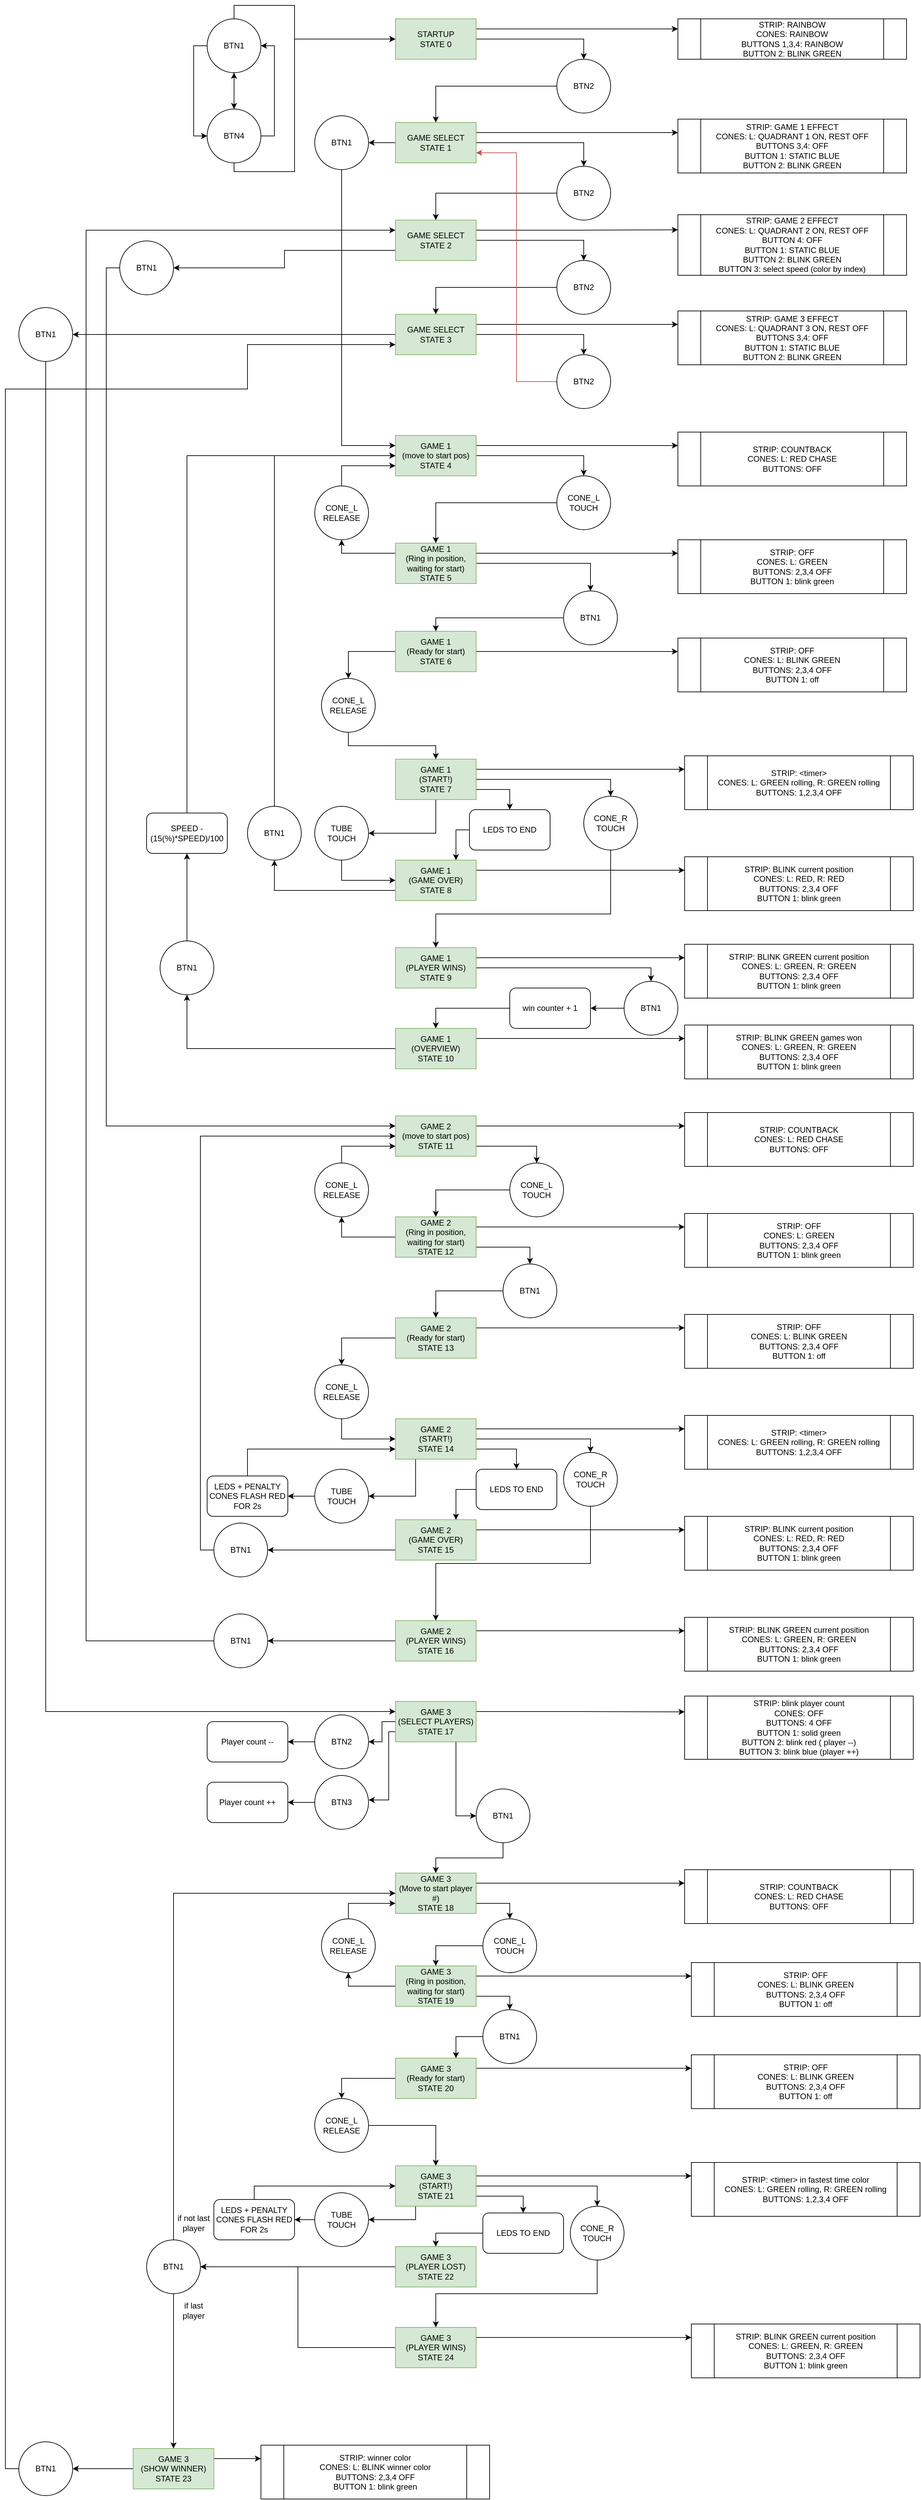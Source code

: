 <mxfile version="20.1.1" type="device"><diagram id="L2I7zP4VTZBR1f-6bEtX" name="Page-1"><mxGraphModel dx="3576" dy="1483" grid="1" gridSize="10" guides="1" tooltips="1" connect="1" arrows="1" fold="1" page="1" pageScale="1" pageWidth="827" pageHeight="1169" math="0" shadow="0"><root><mxCell id="0"/><mxCell id="1" parent="0"/><mxCell id="I572O0gtMoJtJhUSN3Lb-12" style="edgeStyle=orthogonalEdgeStyle;rounded=0;orthogonalLoop=1;jettySize=auto;html=1;exitX=1;exitY=0.25;exitDx=0;exitDy=0;entryX=0;entryY=0.25;entryDx=0;entryDy=0;" parent="1" source="o92VVsvzvgDC2PFSzcwm-2" target="o92VVsvzvgDC2PFSzcwm-5" edge="1"><mxGeometry relative="1" as="geometry"/></mxCell><mxCell id="I572O0gtMoJtJhUSN3Lb-13" style="edgeStyle=orthogonalEdgeStyle;rounded=0;orthogonalLoop=1;jettySize=auto;html=1;exitX=1;exitY=0.5;exitDx=0;exitDy=0;entryX=0.5;entryY=0;entryDx=0;entryDy=0;" parent="1" source="o92VVsvzvgDC2PFSzcwm-2" target="o92VVsvzvgDC2PFSzcwm-7" edge="1"><mxGeometry relative="1" as="geometry"/></mxCell><mxCell id="o92VVsvzvgDC2PFSzcwm-2" value="&lt;div&gt;STARTUP&lt;/div&gt;&lt;div&gt;STATE 0&lt;br&gt;&lt;/div&gt;" style="rounded=0;whiteSpace=wrap;html=1;fillColor=#d5e8d4;strokeColor=#82b366;" parent="1" vertex="1"><mxGeometry x="40" y="30" width="120" height="60" as="geometry"/></mxCell><mxCell id="o92VVsvzvgDC2PFSzcwm-5" value="&lt;div&gt;STRIP: RAINBOW&lt;/div&gt;&lt;div&gt;CONES: RAINBOW&lt;/div&gt;&lt;div&gt;BUTTONS 1,3,4: RAINBOW&lt;/div&gt;&lt;div&gt;BUTTON 2: BLINK GREEN&lt;br&gt;&lt;/div&gt;" style="shape=process;whiteSpace=wrap;html=1;backgroundOutline=1;" parent="1" vertex="1"><mxGeometry x="460" y="30" width="340" height="60" as="geometry"/></mxCell><mxCell id="I572O0gtMoJtJhUSN3Lb-10" style="edgeStyle=orthogonalEdgeStyle;rounded=0;orthogonalLoop=1;jettySize=auto;html=1;exitX=0;exitY=0.5;exitDx=0;exitDy=0;" parent="1" source="o92VVsvzvgDC2PFSzcwm-7" target="o92VVsvzvgDC2PFSzcwm-9" edge="1"><mxGeometry relative="1" as="geometry"/></mxCell><mxCell id="o92VVsvzvgDC2PFSzcwm-7" value="BTN2" style="ellipse;whiteSpace=wrap;html=1;" parent="1" vertex="1"><mxGeometry x="280" y="90" width="80" height="80" as="geometry"/></mxCell><mxCell id="I572O0gtMoJtJhUSN3Lb-9" style="edgeStyle=orthogonalEdgeStyle;rounded=0;orthogonalLoop=1;jettySize=auto;html=1;exitX=1;exitY=0.5;exitDx=0;exitDy=0;entryX=0.5;entryY=0;entryDx=0;entryDy=0;" parent="1" source="o92VVsvzvgDC2PFSzcwm-9" target="o92VVsvzvgDC2PFSzcwm-13" edge="1"><mxGeometry relative="1" as="geometry"/></mxCell><mxCell id="I572O0gtMoJtJhUSN3Lb-11" style="edgeStyle=orthogonalEdgeStyle;rounded=0;orthogonalLoop=1;jettySize=auto;html=1;exitX=1;exitY=0.25;exitDx=0;exitDy=0;entryX=0;entryY=0.25;entryDx=0;entryDy=0;" parent="1" source="o92VVsvzvgDC2PFSzcwm-9" target="o92VVsvzvgDC2PFSzcwm-11" edge="1"><mxGeometry relative="1" as="geometry"/></mxCell><mxCell id="I572O0gtMoJtJhUSN3Lb-19" style="edgeStyle=orthogonalEdgeStyle;rounded=0;orthogonalLoop=1;jettySize=auto;html=1;exitX=0;exitY=0.5;exitDx=0;exitDy=0;entryX=1;entryY=0.5;entryDx=0;entryDy=0;" parent="1" source="o92VVsvzvgDC2PFSzcwm-9" target="I572O0gtMoJtJhUSN3Lb-1" edge="1"><mxGeometry relative="1" as="geometry"/></mxCell><mxCell id="o92VVsvzvgDC2PFSzcwm-9" value="&lt;div&gt;GAME SELECT&lt;/div&gt;&lt;div&gt;STATE 1&lt;br&gt;&lt;/div&gt;" style="rounded=0;whiteSpace=wrap;html=1;fillColor=#d5e8d4;strokeColor=#82b366;" parent="1" vertex="1"><mxGeometry x="40" y="184" width="120" height="60" as="geometry"/></mxCell><mxCell id="o92VVsvzvgDC2PFSzcwm-11" value="&lt;div&gt;STRIP: GAME 1 EFFECT&lt;br&gt;&lt;/div&gt;&lt;div&gt;CONES: L: QUADRANT 1 ON, REST OFF&lt;br&gt;&lt;/div&gt;&lt;div&gt;BUTTONS 3,4: OFF&lt;/div&gt;&lt;div&gt;BUTTON 1: STATIC BLUE&lt;br&gt;&lt;/div&gt;&lt;div&gt;BUTTON 2: BLINK GREEN&lt;br&gt;&lt;/div&gt;" style="shape=process;whiteSpace=wrap;html=1;backgroundOutline=1;" parent="1" vertex="1"><mxGeometry x="460" y="179" width="340" height="80" as="geometry"/></mxCell><mxCell id="o92VVsvzvgDC2PFSzcwm-16" style="edgeStyle=orthogonalEdgeStyle;rounded=0;orthogonalLoop=1;jettySize=auto;html=1;exitX=0;exitY=0.5;exitDx=0;exitDy=0;entryX=0.5;entryY=0;entryDx=0;entryDy=0;" parent="1" source="o92VVsvzvgDC2PFSzcwm-13" target="o92VVsvzvgDC2PFSzcwm-15" edge="1"><mxGeometry relative="1" as="geometry"/></mxCell><mxCell id="o92VVsvzvgDC2PFSzcwm-13" value="BTN2" style="ellipse;whiteSpace=wrap;html=1;" parent="1" vertex="1"><mxGeometry x="280" y="249" width="80" height="80" as="geometry"/></mxCell><mxCell id="I572O0gtMoJtJhUSN3Lb-15" style="edgeStyle=orthogonalEdgeStyle;rounded=0;orthogonalLoop=1;jettySize=auto;html=1;exitX=1;exitY=0.25;exitDx=0;exitDy=0;entryX=0;entryY=0.25;entryDx=0;entryDy=0;" parent="1" source="o92VVsvzvgDC2PFSzcwm-15" target="o92VVsvzvgDC2PFSzcwm-18" edge="1"><mxGeometry relative="1" as="geometry"/></mxCell><mxCell id="I572O0gtMoJtJhUSN3Lb-16" style="edgeStyle=orthogonalEdgeStyle;rounded=0;orthogonalLoop=1;jettySize=auto;html=1;exitX=1;exitY=0.5;exitDx=0;exitDy=0;entryX=0.5;entryY=0;entryDx=0;entryDy=0;" parent="1" source="o92VVsvzvgDC2PFSzcwm-15" target="o92VVsvzvgDC2PFSzcwm-21" edge="1"><mxGeometry relative="1" as="geometry"/></mxCell><mxCell id="q1iKsZh0TZtpQ-RwReG3-57" style="edgeStyle=orthogonalEdgeStyle;rounded=0;orthogonalLoop=1;jettySize=auto;html=1;exitX=0;exitY=0.75;exitDx=0;exitDy=0;entryX=1;entryY=0.5;entryDx=0;entryDy=0;" edge="1" parent="1" source="o92VVsvzvgDC2PFSzcwm-15" target="q1iKsZh0TZtpQ-RwReG3-2"><mxGeometry relative="1" as="geometry"/></mxCell><mxCell id="o92VVsvzvgDC2PFSzcwm-15" value="&lt;div&gt;GAME SELECT&lt;/div&gt;&lt;div&gt;STATE 2&lt;br&gt;&lt;/div&gt;" style="rounded=0;whiteSpace=wrap;html=1;fillColor=#d5e8d4;strokeColor=#82b366;" parent="1" vertex="1"><mxGeometry x="40" y="329" width="120" height="60" as="geometry"/></mxCell><mxCell id="o92VVsvzvgDC2PFSzcwm-18" value="&lt;div&gt;STRIP: GAME 2 EFFECT&lt;br&gt;&lt;/div&gt;&lt;div&gt;CONES: L: QUADRANT 2 ON, REST OFF&lt;br&gt;&lt;/div&gt;&lt;div&gt;BUTTON 4: OFF&lt;/div&gt;&lt;div&gt;BUTTON 1: STATIC BLUE&lt;br&gt;&lt;/div&gt;&lt;div&gt;BUTTON 2: BLINK GREEN&lt;/div&gt;&lt;div&gt;BUTTON 3: select speed (color by index)&lt;br&gt;&lt;/div&gt;" style="shape=process;whiteSpace=wrap;html=1;backgroundOutline=1;" parent="1" vertex="1"><mxGeometry x="460" y="321" width="340" height="90" as="geometry"/></mxCell><mxCell id="I572O0gtMoJtJhUSN3Lb-17" style="edgeStyle=orthogonalEdgeStyle;rounded=0;orthogonalLoop=1;jettySize=auto;html=1;exitX=1;exitY=0.25;exitDx=0;exitDy=0;entryX=0;entryY=0.25;entryDx=0;entryDy=0;" parent="1" source="o92VVsvzvgDC2PFSzcwm-20" target="o92VVsvzvgDC2PFSzcwm-25" edge="1"><mxGeometry relative="1" as="geometry"/></mxCell><mxCell id="I572O0gtMoJtJhUSN3Lb-18" style="edgeStyle=orthogonalEdgeStyle;rounded=0;orthogonalLoop=1;jettySize=auto;html=1;exitX=1;exitY=0.5;exitDx=0;exitDy=0;entryX=0.5;entryY=0;entryDx=0;entryDy=0;" parent="1" source="o92VVsvzvgDC2PFSzcwm-20" target="o92VVsvzvgDC2PFSzcwm-27" edge="1"><mxGeometry relative="1" as="geometry"/></mxCell><mxCell id="q1iKsZh0TZtpQ-RwReG3-62" style="edgeStyle=orthogonalEdgeStyle;rounded=0;orthogonalLoop=1;jettySize=auto;html=1;exitX=0;exitY=0.5;exitDx=0;exitDy=0;" edge="1" parent="1" source="o92VVsvzvgDC2PFSzcwm-20" target="q1iKsZh0TZtpQ-RwReG3-61"><mxGeometry relative="1" as="geometry"/></mxCell><mxCell id="o92VVsvzvgDC2PFSzcwm-20" value="&lt;div&gt;GAME SELECT&lt;/div&gt;&lt;div&gt;STATE 3&lt;br&gt;&lt;/div&gt;" style="rounded=0;whiteSpace=wrap;html=1;fillColor=#d5e8d4;strokeColor=#82b366;" parent="1" vertex="1"><mxGeometry x="40" y="469" width="120" height="60" as="geometry"/></mxCell><mxCell id="o92VVsvzvgDC2PFSzcwm-22" style="edgeStyle=orthogonalEdgeStyle;rounded=0;orthogonalLoop=1;jettySize=auto;html=1;exitX=0;exitY=0.5;exitDx=0;exitDy=0;entryX=0.5;entryY=0;entryDx=0;entryDy=0;" parent="1" source="o92VVsvzvgDC2PFSzcwm-21" target="o92VVsvzvgDC2PFSzcwm-20" edge="1"><mxGeometry relative="1" as="geometry"/></mxCell><mxCell id="o92VVsvzvgDC2PFSzcwm-21" value="BTN2" style="ellipse;whiteSpace=wrap;html=1;" parent="1" vertex="1"><mxGeometry x="280" y="389" width="80" height="80" as="geometry"/></mxCell><mxCell id="o92VVsvzvgDC2PFSzcwm-25" value="&lt;div&gt;STRIP: GAME 3 EFFECT&lt;br&gt;&lt;/div&gt;&lt;div&gt;CONES: L: QUADRANT 3 ON, REST OFF&lt;br&gt;&lt;/div&gt;&lt;div&gt;BUTTONS 3,4: OFF&lt;/div&gt;&lt;div&gt;BUTTON 1: STATIC BLUE&lt;br&gt;&lt;/div&gt;&lt;div&gt;BUTTON 2: BLINK GREEN&lt;br&gt;&lt;/div&gt;" style="shape=process;whiteSpace=wrap;html=1;backgroundOutline=1;" parent="1" vertex="1"><mxGeometry x="460" y="464" width="340" height="80" as="geometry"/></mxCell><mxCell id="o92VVsvzvgDC2PFSzcwm-29" style="edgeStyle=orthogonalEdgeStyle;rounded=0;orthogonalLoop=1;jettySize=auto;html=1;exitX=0;exitY=0.5;exitDx=0;exitDy=0;entryX=1;entryY=0.75;entryDx=0;entryDy=0;fillColor=#f8cecc;strokeColor=#b85450;" parent="1" source="o92VVsvzvgDC2PFSzcwm-27" target="o92VVsvzvgDC2PFSzcwm-9" edge="1"><mxGeometry relative="1" as="geometry"/></mxCell><mxCell id="o92VVsvzvgDC2PFSzcwm-27" value="BTN2" style="ellipse;whiteSpace=wrap;html=1;" parent="1" vertex="1"><mxGeometry x="280" y="529" width="80" height="80" as="geometry"/></mxCell><mxCell id="I572O0gtMoJtJhUSN3Lb-20" style="edgeStyle=orthogonalEdgeStyle;rounded=0;orthogonalLoop=1;jettySize=auto;html=1;exitX=0.5;exitY=1;exitDx=0;exitDy=0;entryX=0;entryY=0.25;entryDx=0;entryDy=0;" parent="1" source="I572O0gtMoJtJhUSN3Lb-1" target="I572O0gtMoJtJhUSN3Lb-4" edge="1"><mxGeometry relative="1" as="geometry"/></mxCell><mxCell id="I572O0gtMoJtJhUSN3Lb-1" value="BTN1" style="ellipse;whiteSpace=wrap;html=1;" parent="1" vertex="1"><mxGeometry x="-80" y="174" width="80" height="80" as="geometry"/></mxCell><mxCell id="I572O0gtMoJtJhUSN3Lb-21" style="edgeStyle=orthogonalEdgeStyle;rounded=0;orthogonalLoop=1;jettySize=auto;html=1;exitX=1;exitY=0.25;exitDx=0;exitDy=0;entryX=0;entryY=0.25;entryDx=0;entryDy=0;" parent="1" source="I572O0gtMoJtJhUSN3Lb-4" target="I572O0gtMoJtJhUSN3Lb-5" edge="1"><mxGeometry relative="1" as="geometry"/></mxCell><mxCell id="I572O0gtMoJtJhUSN3Lb-23" style="edgeStyle=orthogonalEdgeStyle;rounded=0;orthogonalLoop=1;jettySize=auto;html=1;exitX=1;exitY=0.5;exitDx=0;exitDy=0;entryX=0.5;entryY=0;entryDx=0;entryDy=0;" parent="1" source="I572O0gtMoJtJhUSN3Lb-4" target="I572O0gtMoJtJhUSN3Lb-22" edge="1"><mxGeometry relative="1" as="geometry"/></mxCell><mxCell id="I572O0gtMoJtJhUSN3Lb-4" value="&lt;div&gt;GAME 1&lt;/div&gt;&lt;div&gt;(move to start pos)&lt;br&gt;&lt;/div&gt;&lt;div&gt;STATE 4&lt;br&gt;&lt;/div&gt;" style="rounded=0;whiteSpace=wrap;html=1;fillColor=#d5e8d4;strokeColor=#82b366;" parent="1" vertex="1"><mxGeometry x="40" y="649" width="120" height="60" as="geometry"/></mxCell><mxCell id="I572O0gtMoJtJhUSN3Lb-5" value="&lt;div&gt;STRIP: COUNTBACK&lt;br&gt;&lt;/div&gt;&lt;div&gt;CONES: L: RED CHASE&lt;br&gt;&lt;/div&gt;&lt;div&gt;BUTTONS: OFF&lt;/div&gt;" style="shape=process;whiteSpace=wrap;html=1;backgroundOutline=1;" parent="1" vertex="1"><mxGeometry x="460" y="644" width="340" height="80" as="geometry"/></mxCell><mxCell id="I572O0gtMoJtJhUSN3Lb-25" style="edgeStyle=orthogonalEdgeStyle;rounded=0;orthogonalLoop=1;jettySize=auto;html=1;exitX=0;exitY=0.5;exitDx=0;exitDy=0;entryX=0.5;entryY=0;entryDx=0;entryDy=0;" parent="1" source="I572O0gtMoJtJhUSN3Lb-22" target="I572O0gtMoJtJhUSN3Lb-24" edge="1"><mxGeometry relative="1" as="geometry"/></mxCell><mxCell id="I572O0gtMoJtJhUSN3Lb-22" value="&lt;div&gt;CONE_L&lt;/div&gt;&lt;div&gt;TOUCH&lt;br&gt;&lt;/div&gt;" style="ellipse;whiteSpace=wrap;html=1;" parent="1" vertex="1"><mxGeometry x="280" y="709" width="80" height="80" as="geometry"/></mxCell><mxCell id="I572O0gtMoJtJhUSN3Lb-27" style="edgeStyle=orthogonalEdgeStyle;rounded=0;orthogonalLoop=1;jettySize=auto;html=1;exitX=1;exitY=0.25;exitDx=0;exitDy=0;entryX=0;entryY=0.25;entryDx=0;entryDy=0;" parent="1" source="I572O0gtMoJtJhUSN3Lb-24" target="I572O0gtMoJtJhUSN3Lb-26" edge="1"><mxGeometry relative="1" as="geometry"/></mxCell><mxCell id="I572O0gtMoJtJhUSN3Lb-40" style="edgeStyle=orthogonalEdgeStyle;rounded=0;orthogonalLoop=1;jettySize=auto;html=1;exitX=0;exitY=0.25;exitDx=0;exitDy=0;entryX=0.5;entryY=1;entryDx=0;entryDy=0;" parent="1" source="I572O0gtMoJtJhUSN3Lb-24" target="I572O0gtMoJtJhUSN3Lb-39" edge="1"><mxGeometry relative="1" as="geometry"/></mxCell><mxCell id="I572O0gtMoJtJhUSN3Lb-43" style="edgeStyle=orthogonalEdgeStyle;rounded=0;orthogonalLoop=1;jettySize=auto;html=1;exitX=1;exitY=0.5;exitDx=0;exitDy=0;" parent="1" source="I572O0gtMoJtJhUSN3Lb-24" target="I572O0gtMoJtJhUSN3Lb-42" edge="1"><mxGeometry relative="1" as="geometry"/></mxCell><mxCell id="I572O0gtMoJtJhUSN3Lb-24" value="&lt;div&gt;GAME 1&lt;/div&gt;&lt;div&gt;(Ring in position, waiting for start)&lt;br&gt;&lt;/div&gt;&lt;div&gt;STATE 5&lt;br&gt;&lt;/div&gt;" style="rounded=0;whiteSpace=wrap;html=1;fillColor=#d5e8d4;strokeColor=#82b366;" parent="1" vertex="1"><mxGeometry x="40" y="809" width="120" height="60" as="geometry"/></mxCell><mxCell id="I572O0gtMoJtJhUSN3Lb-26" value="&lt;div&gt;STRIP: OFF&lt;br&gt;&lt;/div&gt;&lt;div&gt;CONES: L: GREEN&lt;br&gt;&lt;/div&gt;&lt;div&gt;BUTTONS: 2,3,4 OFF&lt;/div&gt;&lt;div&gt;BUTTON 1: blink green&lt;br&gt;&lt;/div&gt;" style="shape=process;whiteSpace=wrap;html=1;backgroundOutline=1;" parent="1" vertex="1"><mxGeometry x="460" y="804" width="340" height="80" as="geometry"/></mxCell><mxCell id="I572O0gtMoJtJhUSN3Lb-30" style="edgeStyle=orthogonalEdgeStyle;rounded=0;orthogonalLoop=1;jettySize=auto;html=1;exitX=0;exitY=0.5;exitDx=0;exitDy=0;entryX=0;entryY=0.5;entryDx=0;entryDy=0;" parent="1" source="I572O0gtMoJtJhUSN3Lb-28" target="I572O0gtMoJtJhUSN3Lb-29" edge="1"><mxGeometry relative="1" as="geometry"/></mxCell><mxCell id="I572O0gtMoJtJhUSN3Lb-33" style="edgeStyle=orthogonalEdgeStyle;rounded=0;orthogonalLoop=1;jettySize=auto;html=1;exitX=0.5;exitY=1;exitDx=0;exitDy=0;entryX=0.5;entryY=0;entryDx=0;entryDy=0;" parent="1" source="I572O0gtMoJtJhUSN3Lb-28" target="I572O0gtMoJtJhUSN3Lb-29" edge="1"><mxGeometry relative="1" as="geometry"/></mxCell><mxCell id="I572O0gtMoJtJhUSN3Lb-86" style="edgeStyle=orthogonalEdgeStyle;rounded=0;orthogonalLoop=1;jettySize=auto;html=1;exitX=0.5;exitY=0;exitDx=0;exitDy=0;" parent="1" source="I572O0gtMoJtJhUSN3Lb-28" edge="1"><mxGeometry relative="1" as="geometry"><mxPoint x="40" y="60" as="targetPoint"/><Array as="points"><mxPoint x="-200" y="10"/><mxPoint x="-110" y="10"/><mxPoint x="-110" y="60"/></Array></mxGeometry></mxCell><mxCell id="I572O0gtMoJtJhUSN3Lb-28" value="BTN1" style="ellipse;whiteSpace=wrap;html=1;" parent="1" vertex="1"><mxGeometry x="-240" y="30" width="80" height="80" as="geometry"/></mxCell><mxCell id="I572O0gtMoJtJhUSN3Lb-31" style="edgeStyle=orthogonalEdgeStyle;rounded=0;orthogonalLoop=1;jettySize=auto;html=1;exitX=1;exitY=0.5;exitDx=0;exitDy=0;entryX=1;entryY=0.5;entryDx=0;entryDy=0;" parent="1" source="I572O0gtMoJtJhUSN3Lb-29" target="I572O0gtMoJtJhUSN3Lb-28" edge="1"><mxGeometry relative="1" as="geometry"/></mxCell><mxCell id="I572O0gtMoJtJhUSN3Lb-32" style="edgeStyle=orthogonalEdgeStyle;rounded=0;orthogonalLoop=1;jettySize=auto;html=1;exitX=0.5;exitY=0;exitDx=0;exitDy=0;" parent="1" source="I572O0gtMoJtJhUSN3Lb-29" target="I572O0gtMoJtJhUSN3Lb-28" edge="1"><mxGeometry relative="1" as="geometry"/></mxCell><mxCell id="I572O0gtMoJtJhUSN3Lb-85" style="edgeStyle=orthogonalEdgeStyle;rounded=0;orthogonalLoop=1;jettySize=auto;html=1;exitX=0.5;exitY=1;exitDx=0;exitDy=0;entryX=0;entryY=0.5;entryDx=0;entryDy=0;" parent="1" source="I572O0gtMoJtJhUSN3Lb-29" target="o92VVsvzvgDC2PFSzcwm-2" edge="1"><mxGeometry relative="1" as="geometry"><Array as="points"><mxPoint x="-200" y="257"/><mxPoint x="-110" y="257"/><mxPoint x="-110" y="60"/></Array></mxGeometry></mxCell><mxCell id="I572O0gtMoJtJhUSN3Lb-29" value="BTN4" style="ellipse;whiteSpace=wrap;html=1;" parent="1" vertex="1"><mxGeometry x="-240" y="164" width="80" height="80" as="geometry"/></mxCell><mxCell id="I572O0gtMoJtJhUSN3Lb-41" style="edgeStyle=orthogonalEdgeStyle;rounded=0;orthogonalLoop=1;jettySize=auto;html=1;exitX=0.5;exitY=0;exitDx=0;exitDy=0;entryX=0;entryY=0.75;entryDx=0;entryDy=0;" parent="1" source="I572O0gtMoJtJhUSN3Lb-39" target="I572O0gtMoJtJhUSN3Lb-4" edge="1"><mxGeometry relative="1" as="geometry"/></mxCell><mxCell id="I572O0gtMoJtJhUSN3Lb-39" value="&lt;div&gt;CONE_L&lt;/div&gt;&lt;div&gt;RELEASE&lt;br&gt;&lt;/div&gt;" style="ellipse;whiteSpace=wrap;html=1;" parent="1" vertex="1"><mxGeometry x="-80" y="724" width="80" height="80" as="geometry"/></mxCell><mxCell id="I572O0gtMoJtJhUSN3Lb-45" style="edgeStyle=orthogonalEdgeStyle;rounded=0;orthogonalLoop=1;jettySize=auto;html=1;exitX=0;exitY=0.5;exitDx=0;exitDy=0;entryX=0.5;entryY=0;entryDx=0;entryDy=0;" parent="1" source="I572O0gtMoJtJhUSN3Lb-42" target="I572O0gtMoJtJhUSN3Lb-44" edge="1"><mxGeometry relative="1" as="geometry"/></mxCell><mxCell id="I572O0gtMoJtJhUSN3Lb-42" value="BTN1" style="ellipse;whiteSpace=wrap;html=1;" parent="1" vertex="1"><mxGeometry x="290" y="880" width="80" height="80" as="geometry"/></mxCell><mxCell id="I572O0gtMoJtJhUSN3Lb-48" style="edgeStyle=orthogonalEdgeStyle;rounded=0;orthogonalLoop=1;jettySize=auto;html=1;exitX=1;exitY=0.5;exitDx=0;exitDy=0;entryX=0;entryY=0.25;entryDx=0;entryDy=0;" parent="1" source="I572O0gtMoJtJhUSN3Lb-44" target="I572O0gtMoJtJhUSN3Lb-46" edge="1"><mxGeometry relative="1" as="geometry"/></mxCell><mxCell id="I572O0gtMoJtJhUSN3Lb-51" style="edgeStyle=orthogonalEdgeStyle;rounded=0;orthogonalLoop=1;jettySize=auto;html=1;exitX=0;exitY=0.5;exitDx=0;exitDy=0;entryX=0.5;entryY=0;entryDx=0;entryDy=0;" parent="1" source="I572O0gtMoJtJhUSN3Lb-44" target="I572O0gtMoJtJhUSN3Lb-50" edge="1"><mxGeometry relative="1" as="geometry"/></mxCell><mxCell id="I572O0gtMoJtJhUSN3Lb-44" value="&lt;div&gt;GAME 1&lt;/div&gt;&lt;div&gt;(Ready for start)&lt;br&gt;&lt;/div&gt;&lt;div&gt;STATE 6&lt;br&gt;&lt;/div&gt;" style="rounded=0;whiteSpace=wrap;html=1;fillColor=#d5e8d4;strokeColor=#82b366;" parent="1" vertex="1"><mxGeometry x="40" y="940" width="120" height="60" as="geometry"/></mxCell><mxCell id="I572O0gtMoJtJhUSN3Lb-46" value="&lt;div&gt;STRIP: OFF&lt;br&gt;&lt;/div&gt;&lt;div&gt;CONES: L: BLINK GREEN&lt;br&gt;&lt;/div&gt;&lt;div&gt;BUTTONS: 2,3,4 OFF&lt;/div&gt;&lt;div&gt;BUTTON 1: off&lt;br&gt;&lt;/div&gt;" style="shape=process;whiteSpace=wrap;html=1;backgroundOutline=1;" parent="1" vertex="1"><mxGeometry x="460" y="950" width="340" height="80" as="geometry"/></mxCell><mxCell id="I572O0gtMoJtJhUSN3Lb-55" style="edgeStyle=orthogonalEdgeStyle;rounded=0;orthogonalLoop=1;jettySize=auto;html=1;exitX=1;exitY=0.25;exitDx=0;exitDy=0;entryX=0;entryY=0.25;entryDx=0;entryDy=0;" parent="1" source="I572O0gtMoJtJhUSN3Lb-49" target="I572O0gtMoJtJhUSN3Lb-53" edge="1"><mxGeometry relative="1" as="geometry"/></mxCell><mxCell id="I572O0gtMoJtJhUSN3Lb-61" style="edgeStyle=orthogonalEdgeStyle;rounded=0;orthogonalLoop=1;jettySize=auto;html=1;exitX=0.5;exitY=1;exitDx=0;exitDy=0;entryX=1;entryY=0.5;entryDx=0;entryDy=0;" parent="1" source="I572O0gtMoJtJhUSN3Lb-49" target="I572O0gtMoJtJhUSN3Lb-56" edge="1"><mxGeometry relative="1" as="geometry"/></mxCell><mxCell id="I572O0gtMoJtJhUSN3Lb-66" style="edgeStyle=orthogonalEdgeStyle;rounded=0;orthogonalLoop=1;jettySize=auto;html=1;exitX=1;exitY=0.75;exitDx=0;exitDy=0;entryX=0.5;entryY=0;entryDx=0;entryDy=0;" parent="1" source="I572O0gtMoJtJhUSN3Lb-49" target="I572O0gtMoJtJhUSN3Lb-65" edge="1"><mxGeometry relative="1" as="geometry"/></mxCell><mxCell id="I572O0gtMoJtJhUSN3Lb-75" style="edgeStyle=orthogonalEdgeStyle;rounded=0;orthogonalLoop=1;jettySize=auto;html=1;exitX=1;exitY=0.5;exitDx=0;exitDy=0;entryX=0.5;entryY=0;entryDx=0;entryDy=0;" parent="1" source="I572O0gtMoJtJhUSN3Lb-49" target="I572O0gtMoJtJhUSN3Lb-73" edge="1"><mxGeometry relative="1" as="geometry"/></mxCell><mxCell id="I572O0gtMoJtJhUSN3Lb-49" value="&lt;div&gt;GAME 1&lt;/div&gt;&lt;div&gt;(START!)&lt;br&gt;&lt;/div&gt;&lt;div&gt;STATE 7&lt;br&gt;&lt;/div&gt;" style="rounded=0;whiteSpace=wrap;html=1;fillColor=#d5e8d4;strokeColor=#82b366;" parent="1" vertex="1"><mxGeometry x="40" y="1130" width="120" height="60" as="geometry"/></mxCell><mxCell id="I572O0gtMoJtJhUSN3Lb-52" style="edgeStyle=orthogonalEdgeStyle;rounded=0;orthogonalLoop=1;jettySize=auto;html=1;exitX=0.5;exitY=1;exitDx=0;exitDy=0;" parent="1" source="I572O0gtMoJtJhUSN3Lb-50" target="I572O0gtMoJtJhUSN3Lb-49" edge="1"><mxGeometry relative="1" as="geometry"/></mxCell><mxCell id="I572O0gtMoJtJhUSN3Lb-50" value="&lt;div&gt;CONE_L&lt;/div&gt;&lt;div&gt;RELEASE&lt;br&gt;&lt;/div&gt;" style="ellipse;whiteSpace=wrap;html=1;" parent="1" vertex="1"><mxGeometry x="-70" y="1010" width="80" height="80" as="geometry"/></mxCell><mxCell id="I572O0gtMoJtJhUSN3Lb-53" value="&lt;div&gt;STRIP: &amp;lt;timer&amp;gt;&lt;br&gt;&lt;/div&gt;&lt;div&gt;CONES: L: GREEN rolling, R: GREEN rolling&lt;br&gt;&lt;/div&gt;&lt;div&gt;BUTTONS: 1,2,3,4 OFF&lt;/div&gt;" style="shape=process;whiteSpace=wrap;html=1;backgroundOutline=1;" parent="1" vertex="1"><mxGeometry x="470" y="1125" width="340" height="80" as="geometry"/></mxCell><mxCell id="I572O0gtMoJtJhUSN3Lb-62" style="edgeStyle=orthogonalEdgeStyle;rounded=0;orthogonalLoop=1;jettySize=auto;html=1;exitX=0.5;exitY=1;exitDx=0;exitDy=0;" parent="1" source="I572O0gtMoJtJhUSN3Lb-56" target="I572O0gtMoJtJhUSN3Lb-59" edge="1"><mxGeometry relative="1" as="geometry"/></mxCell><mxCell id="I572O0gtMoJtJhUSN3Lb-56" value="&lt;div&gt;TUBE&lt;/div&gt;&lt;div&gt;TOUCH&lt;br&gt;&lt;/div&gt;" style="ellipse;whiteSpace=wrap;html=1;" parent="1" vertex="1"><mxGeometry x="-80" y="1200" width="80" height="80" as="geometry"/></mxCell><mxCell id="I572O0gtMoJtJhUSN3Lb-69" style="edgeStyle=orthogonalEdgeStyle;rounded=0;orthogonalLoop=1;jettySize=auto;html=1;exitX=0;exitY=0.75;exitDx=0;exitDy=0;entryX=0.5;entryY=1;entryDx=0;entryDy=0;" parent="1" source="I572O0gtMoJtJhUSN3Lb-59" target="I572O0gtMoJtJhUSN3Lb-68" edge="1"><mxGeometry relative="1" as="geometry"/></mxCell><mxCell id="I572O0gtMoJtJhUSN3Lb-71" style="edgeStyle=orthogonalEdgeStyle;rounded=0;orthogonalLoop=1;jettySize=auto;html=1;exitX=1;exitY=0.25;exitDx=0;exitDy=0;entryX=0;entryY=0.25;entryDx=0;entryDy=0;" parent="1" source="I572O0gtMoJtJhUSN3Lb-59" target="I572O0gtMoJtJhUSN3Lb-63" edge="1"><mxGeometry relative="1" as="geometry"/></mxCell><mxCell id="I572O0gtMoJtJhUSN3Lb-59" value="&lt;div&gt;GAME 1&lt;/div&gt;&lt;div&gt;(GAME OVER)&lt;br&gt;&lt;/div&gt;&lt;div&gt;STATE 8&lt;br&gt;&lt;/div&gt;" style="rounded=0;whiteSpace=wrap;html=1;fillColor=#d5e8d4;strokeColor=#82b366;" parent="1" vertex="1"><mxGeometry x="40" y="1280" width="120" height="60" as="geometry"/></mxCell><mxCell id="I572O0gtMoJtJhUSN3Lb-63" value="&lt;div&gt;STRIP: BLINK current position&lt;br&gt;&lt;/div&gt;&lt;div&gt;CONES: L: RED, R: RED&lt;br&gt;&lt;/div&gt;&lt;div&gt;BUTTONS: 2,3,4 OFF&lt;/div&gt;&lt;div&gt;BUTTON 1: blink green&lt;br&gt;&lt;/div&gt;" style="shape=process;whiteSpace=wrap;html=1;backgroundOutline=1;" parent="1" vertex="1"><mxGeometry x="470" y="1275" width="340" height="80" as="geometry"/></mxCell><mxCell id="I572O0gtMoJtJhUSN3Lb-67" style="edgeStyle=orthogonalEdgeStyle;rounded=0;orthogonalLoop=1;jettySize=auto;html=1;exitX=0;exitY=0.5;exitDx=0;exitDy=0;entryX=0.75;entryY=0;entryDx=0;entryDy=0;" parent="1" source="I572O0gtMoJtJhUSN3Lb-65" target="I572O0gtMoJtJhUSN3Lb-59" edge="1"><mxGeometry relative="1" as="geometry"/></mxCell><mxCell id="I572O0gtMoJtJhUSN3Lb-65" value="LEDS TO END" style="rounded=1;whiteSpace=wrap;html=1;" parent="1" vertex="1"><mxGeometry x="150" y="1205" width="120" height="60" as="geometry"/></mxCell><mxCell id="I572O0gtMoJtJhUSN3Lb-70" style="edgeStyle=orthogonalEdgeStyle;rounded=0;orthogonalLoop=1;jettySize=auto;html=1;exitX=0.5;exitY=0;exitDx=0;exitDy=0;entryX=0;entryY=0.5;entryDx=0;entryDy=0;" parent="1" source="I572O0gtMoJtJhUSN3Lb-68" target="I572O0gtMoJtJhUSN3Lb-4" edge="1"><mxGeometry relative="1" as="geometry"/></mxCell><mxCell id="I572O0gtMoJtJhUSN3Lb-68" value="BTN1" style="ellipse;whiteSpace=wrap;html=1;" parent="1" vertex="1"><mxGeometry x="-180" y="1200" width="80" height="80" as="geometry"/></mxCell><mxCell id="I572O0gtMoJtJhUSN3Lb-77" style="edgeStyle=orthogonalEdgeStyle;rounded=0;orthogonalLoop=1;jettySize=auto;html=1;exitX=0.5;exitY=1;exitDx=0;exitDy=0;entryX=0.5;entryY=0;entryDx=0;entryDy=0;" parent="1" source="I572O0gtMoJtJhUSN3Lb-73" target="I572O0gtMoJtJhUSN3Lb-76" edge="1"><mxGeometry relative="1" as="geometry"><Array as="points"><mxPoint x="360" y="1360"/><mxPoint x="100" y="1360"/></Array></mxGeometry></mxCell><mxCell id="I572O0gtMoJtJhUSN3Lb-73" value="&lt;div&gt;CONE_R&lt;/div&gt;&lt;div&gt;TOUCH&lt;br&gt;&lt;/div&gt;" style="ellipse;whiteSpace=wrap;html=1;" parent="1" vertex="1"><mxGeometry x="320" y="1185" width="80" height="80" as="geometry"/></mxCell><mxCell id="I572O0gtMoJtJhUSN3Lb-79" style="edgeStyle=orthogonalEdgeStyle;rounded=0;orthogonalLoop=1;jettySize=auto;html=1;exitX=1;exitY=0.25;exitDx=0;exitDy=0;entryX=0;entryY=0.25;entryDx=0;entryDy=0;" parent="1" source="I572O0gtMoJtJhUSN3Lb-76" target="I572O0gtMoJtJhUSN3Lb-78" edge="1"><mxGeometry relative="1" as="geometry"/></mxCell><mxCell id="I572O0gtMoJtJhUSN3Lb-90" style="edgeStyle=orthogonalEdgeStyle;rounded=0;orthogonalLoop=1;jettySize=auto;html=1;exitX=1;exitY=0.5;exitDx=0;exitDy=0;entryX=0.5;entryY=0;entryDx=0;entryDy=0;" parent="1" source="I572O0gtMoJtJhUSN3Lb-76" target="I572O0gtMoJtJhUSN3Lb-89" edge="1"><mxGeometry relative="1" as="geometry"/></mxCell><mxCell id="I572O0gtMoJtJhUSN3Lb-76" value="&lt;div&gt;GAME 1&lt;/div&gt;&lt;div&gt;(PLAYER WINS)&lt;br&gt;&lt;/div&gt;&lt;div&gt;STATE 9&lt;br&gt;&lt;/div&gt;" style="rounded=0;whiteSpace=wrap;html=1;fillColor=#d5e8d4;strokeColor=#82b366;" parent="1" vertex="1"><mxGeometry x="40" y="1410" width="120" height="60" as="geometry"/></mxCell><mxCell id="I572O0gtMoJtJhUSN3Lb-78" value="&lt;div&gt;STRIP: BLINK GREEN current position&lt;br&gt;&lt;/div&gt;&lt;div&gt;CONES: L: GREEN, R: GREEN&lt;br&gt;&lt;/div&gt;&lt;div&gt;BUTTONS: 2,3,4 OFF&lt;/div&gt;&lt;div&gt;BUTTON 1: blink green&lt;br&gt;&lt;/div&gt;" style="shape=process;whiteSpace=wrap;html=1;backgroundOutline=1;" parent="1" vertex="1"><mxGeometry x="470" y="1405" width="340" height="80" as="geometry"/></mxCell><mxCell id="I572O0gtMoJtJhUSN3Lb-81" style="edgeStyle=orthogonalEdgeStyle;rounded=0;orthogonalLoop=1;jettySize=auto;html=1;exitX=0.5;exitY=0;exitDx=0;exitDy=0;entryX=0;entryY=0.5;entryDx=0;entryDy=0;" parent="1" source="I572O0gtMoJtJhUSN3Lb-80" target="I572O0gtMoJtJhUSN3Lb-4" edge="1"><mxGeometry relative="1" as="geometry"/></mxCell><mxCell id="I572O0gtMoJtJhUSN3Lb-80" value="SPEED - (15(%)*SPEED)/100" style="rounded=1;whiteSpace=wrap;html=1;" parent="1" vertex="1"><mxGeometry x="-330" y="1210" width="120" height="60" as="geometry"/></mxCell><mxCell id="I572O0gtMoJtJhUSN3Lb-84" style="edgeStyle=orthogonalEdgeStyle;rounded=0;orthogonalLoop=1;jettySize=auto;html=1;exitX=0.5;exitY=0;exitDx=0;exitDy=0;" parent="1" source="I572O0gtMoJtJhUSN3Lb-82" target="I572O0gtMoJtJhUSN3Lb-80" edge="1"><mxGeometry relative="1" as="geometry"/></mxCell><mxCell id="I572O0gtMoJtJhUSN3Lb-82" value="BTN1" style="ellipse;whiteSpace=wrap;html=1;" parent="1" vertex="1"><mxGeometry x="-310" y="1400" width="80" height="80" as="geometry"/></mxCell><mxCell id="I572O0gtMoJtJhUSN3Lb-88" style="edgeStyle=orthogonalEdgeStyle;rounded=0;orthogonalLoop=1;jettySize=auto;html=1;exitX=0;exitY=0.5;exitDx=0;exitDy=0;" parent="1" source="I572O0gtMoJtJhUSN3Lb-87" target="I572O0gtMoJtJhUSN3Lb-82" edge="1"><mxGeometry relative="1" as="geometry"/></mxCell><mxCell id="I572O0gtMoJtJhUSN3Lb-94" style="edgeStyle=orthogonalEdgeStyle;rounded=0;orthogonalLoop=1;jettySize=auto;html=1;exitX=1;exitY=0.25;exitDx=0;exitDy=0;entryX=0;entryY=0.25;entryDx=0;entryDy=0;" parent="1" source="I572O0gtMoJtJhUSN3Lb-87" target="I572O0gtMoJtJhUSN3Lb-92" edge="1"><mxGeometry relative="1" as="geometry"/></mxCell><mxCell id="I572O0gtMoJtJhUSN3Lb-87" value="&lt;div&gt;GAME 1&lt;/div&gt;&lt;div&gt;(OVERVIEW)&lt;br&gt;&lt;/div&gt;&lt;div&gt;STATE 10&lt;br&gt;&lt;/div&gt;" style="rounded=0;whiteSpace=wrap;html=1;fillColor=#d5e8d4;strokeColor=#82b366;" parent="1" vertex="1"><mxGeometry x="40" y="1530" width="120" height="60" as="geometry"/></mxCell><mxCell id="I572O0gtMoJtJhUSN3Lb-96" style="edgeStyle=orthogonalEdgeStyle;rounded=0;orthogonalLoop=1;jettySize=auto;html=1;exitX=0;exitY=0.5;exitDx=0;exitDy=0;entryX=1;entryY=0.5;entryDx=0;entryDy=0;" parent="1" source="I572O0gtMoJtJhUSN3Lb-89" target="I572O0gtMoJtJhUSN3Lb-95" edge="1"><mxGeometry relative="1" as="geometry"/></mxCell><mxCell id="I572O0gtMoJtJhUSN3Lb-89" value="BTN1" style="ellipse;whiteSpace=wrap;html=1;" parent="1" vertex="1"><mxGeometry x="380" y="1460" width="80" height="80" as="geometry"/></mxCell><mxCell id="I572O0gtMoJtJhUSN3Lb-92" value="&lt;div&gt;STRIP: BLINK GREEN games won&lt;br&gt;&lt;/div&gt;&lt;div&gt;CONES: L: GREEN, R: GREEN&lt;br&gt;&lt;/div&gt;&lt;div&gt;BUTTONS: 2,3,4 OFF&lt;/div&gt;&lt;div&gt;BUTTON 1: blink green&lt;br&gt;&lt;/div&gt;" style="shape=process;whiteSpace=wrap;html=1;backgroundOutline=1;" parent="1" vertex="1"><mxGeometry x="470" y="1525" width="340" height="80" as="geometry"/></mxCell><mxCell id="I572O0gtMoJtJhUSN3Lb-97" style="edgeStyle=orthogonalEdgeStyle;rounded=0;orthogonalLoop=1;jettySize=auto;html=1;exitX=0;exitY=0.5;exitDx=0;exitDy=0;entryX=0.5;entryY=0;entryDx=0;entryDy=0;" parent="1" source="I572O0gtMoJtJhUSN3Lb-95" target="I572O0gtMoJtJhUSN3Lb-87" edge="1"><mxGeometry relative="1" as="geometry"/></mxCell><mxCell id="I572O0gtMoJtJhUSN3Lb-95" value="win counter + 1" style="rounded=1;whiteSpace=wrap;html=1;" parent="1" vertex="1"><mxGeometry x="210" y="1470" width="120" height="60" as="geometry"/></mxCell><mxCell id="q1iKsZh0TZtpQ-RwReG3-7" style="edgeStyle=orthogonalEdgeStyle;rounded=0;orthogonalLoop=1;jettySize=auto;html=1;exitX=1;exitY=0.25;exitDx=0;exitDy=0;entryX=0;entryY=0.25;entryDx=0;entryDy=0;" edge="1" parent="1" source="q1iKsZh0TZtpQ-RwReG3-1" target="q1iKsZh0TZtpQ-RwReG3-6"><mxGeometry relative="1" as="geometry"/></mxCell><mxCell id="q1iKsZh0TZtpQ-RwReG3-8" style="edgeStyle=orthogonalEdgeStyle;rounded=0;orthogonalLoop=1;jettySize=auto;html=1;exitX=1;exitY=0.75;exitDx=0;exitDy=0;" edge="1" parent="1" source="q1iKsZh0TZtpQ-RwReG3-1" target="q1iKsZh0TZtpQ-RwReG3-5"><mxGeometry relative="1" as="geometry"/></mxCell><mxCell id="q1iKsZh0TZtpQ-RwReG3-1" value="&lt;div&gt;GAME 2&lt;br&gt;&lt;/div&gt;&lt;div&gt;(move to start pos)&lt;br&gt;&lt;/div&gt;&lt;div&gt;STATE 11&lt;br&gt;&lt;/div&gt;" style="rounded=0;whiteSpace=wrap;html=1;fillColor=#d5e8d4;strokeColor=#82b366;" vertex="1" parent="1"><mxGeometry x="40" y="1660" width="120" height="60" as="geometry"/></mxCell><mxCell id="q1iKsZh0TZtpQ-RwReG3-4" style="edgeStyle=orthogonalEdgeStyle;rounded=0;orthogonalLoop=1;jettySize=auto;html=1;exitX=0;exitY=0.5;exitDx=0;exitDy=0;entryX=0;entryY=0.25;entryDx=0;entryDy=0;" edge="1" parent="1" source="q1iKsZh0TZtpQ-RwReG3-2" target="q1iKsZh0TZtpQ-RwReG3-1"><mxGeometry relative="1" as="geometry"/></mxCell><mxCell id="q1iKsZh0TZtpQ-RwReG3-2" value="BTN1" style="ellipse;whiteSpace=wrap;html=1;" vertex="1" parent="1"><mxGeometry x="-370" y="360" width="80" height="80" as="geometry"/></mxCell><mxCell id="q1iKsZh0TZtpQ-RwReG3-10" style="edgeStyle=orthogonalEdgeStyle;rounded=0;orthogonalLoop=1;jettySize=auto;html=1;exitX=0;exitY=0.5;exitDx=0;exitDy=0;entryX=0.5;entryY=0;entryDx=0;entryDy=0;" edge="1" parent="1" source="q1iKsZh0TZtpQ-RwReG3-5" target="q1iKsZh0TZtpQ-RwReG3-9"><mxGeometry relative="1" as="geometry"/></mxCell><mxCell id="q1iKsZh0TZtpQ-RwReG3-5" value="&lt;div&gt;CONE_L&lt;/div&gt;&lt;div&gt;TOUCH&lt;br&gt;&lt;/div&gt;" style="ellipse;whiteSpace=wrap;html=1;" vertex="1" parent="1"><mxGeometry x="210" y="1730" width="80" height="80" as="geometry"/></mxCell><mxCell id="q1iKsZh0TZtpQ-RwReG3-6" value="&lt;div&gt;STRIP: COUNTBACK&lt;br&gt;&lt;/div&gt;&lt;div&gt;CONES: L: RED CHASE&lt;br&gt;&lt;/div&gt;&lt;div&gt;BUTTONS: OFF&lt;/div&gt;" style="shape=process;whiteSpace=wrap;html=1;backgroundOutline=1;" vertex="1" parent="1"><mxGeometry x="470" y="1655" width="340" height="80" as="geometry"/></mxCell><mxCell id="q1iKsZh0TZtpQ-RwReG3-12" style="edgeStyle=orthogonalEdgeStyle;rounded=0;orthogonalLoop=1;jettySize=auto;html=1;exitX=1;exitY=0.25;exitDx=0;exitDy=0;entryX=0;entryY=0.25;entryDx=0;entryDy=0;" edge="1" parent="1" source="q1iKsZh0TZtpQ-RwReG3-9" target="q1iKsZh0TZtpQ-RwReG3-11"><mxGeometry relative="1" as="geometry"/></mxCell><mxCell id="q1iKsZh0TZtpQ-RwReG3-15" style="edgeStyle=orthogonalEdgeStyle;rounded=0;orthogonalLoop=1;jettySize=auto;html=1;exitX=0;exitY=0.5;exitDx=0;exitDy=0;entryX=0.5;entryY=1;entryDx=0;entryDy=0;" edge="1" parent="1" source="q1iKsZh0TZtpQ-RwReG3-9" target="q1iKsZh0TZtpQ-RwReG3-13"><mxGeometry relative="1" as="geometry"/></mxCell><mxCell id="q1iKsZh0TZtpQ-RwReG3-19" style="edgeStyle=orthogonalEdgeStyle;rounded=0;orthogonalLoop=1;jettySize=auto;html=1;exitX=1;exitY=0.75;exitDx=0;exitDy=0;entryX=0.5;entryY=0;entryDx=0;entryDy=0;" edge="1" parent="1" source="q1iKsZh0TZtpQ-RwReG3-9" target="q1iKsZh0TZtpQ-RwReG3-18"><mxGeometry relative="1" as="geometry"/></mxCell><mxCell id="q1iKsZh0TZtpQ-RwReG3-9" value="&lt;div&gt;GAME 2&lt;br&gt;&lt;/div&gt;&lt;div&gt;(Ring in position, waiting for start)&lt;br&gt;&lt;/div&gt;&lt;div&gt;STATE 12&lt;br&gt;&lt;/div&gt;" style="rounded=0;whiteSpace=wrap;html=1;fillColor=#d5e8d4;strokeColor=#82b366;" vertex="1" parent="1"><mxGeometry x="40" y="1810" width="120" height="60" as="geometry"/></mxCell><mxCell id="q1iKsZh0TZtpQ-RwReG3-11" value="&lt;div&gt;STRIP: OFF&lt;br&gt;&lt;/div&gt;&lt;div&gt;CONES: L: GREEN&lt;br&gt;&lt;/div&gt;&lt;div&gt;BUTTONS: 2,3,4 OFF&lt;/div&gt;&lt;div&gt;BUTTON 1: blink green&lt;br&gt;&lt;/div&gt;" style="shape=process;whiteSpace=wrap;html=1;backgroundOutline=1;" vertex="1" parent="1"><mxGeometry x="470" y="1805" width="340" height="80" as="geometry"/></mxCell><mxCell id="q1iKsZh0TZtpQ-RwReG3-16" style="edgeStyle=orthogonalEdgeStyle;rounded=0;orthogonalLoop=1;jettySize=auto;html=1;exitX=0.5;exitY=0;exitDx=0;exitDy=0;entryX=0;entryY=0.75;entryDx=0;entryDy=0;" edge="1" parent="1" source="q1iKsZh0TZtpQ-RwReG3-13" target="q1iKsZh0TZtpQ-RwReG3-1"><mxGeometry relative="1" as="geometry"/></mxCell><mxCell id="q1iKsZh0TZtpQ-RwReG3-13" value="&lt;div&gt;CONE_L&lt;/div&gt;&lt;div&gt;RELEASE&lt;br&gt;&lt;/div&gt;" style="ellipse;whiteSpace=wrap;html=1;" vertex="1" parent="1"><mxGeometry x="-80" y="1730" width="80" height="80" as="geometry"/></mxCell><mxCell id="q1iKsZh0TZtpQ-RwReG3-22" style="edgeStyle=orthogonalEdgeStyle;rounded=0;orthogonalLoop=1;jettySize=auto;html=1;exitX=1;exitY=0.25;exitDx=0;exitDy=0;entryX=0;entryY=0.25;entryDx=0;entryDy=0;" edge="1" parent="1" source="q1iKsZh0TZtpQ-RwReG3-17" target="q1iKsZh0TZtpQ-RwReG3-21"><mxGeometry relative="1" as="geometry"/></mxCell><mxCell id="q1iKsZh0TZtpQ-RwReG3-25" style="edgeStyle=orthogonalEdgeStyle;rounded=0;orthogonalLoop=1;jettySize=auto;html=1;exitX=0;exitY=0.5;exitDx=0;exitDy=0;" edge="1" parent="1" source="q1iKsZh0TZtpQ-RwReG3-17" target="q1iKsZh0TZtpQ-RwReG3-24"><mxGeometry relative="1" as="geometry"/></mxCell><mxCell id="q1iKsZh0TZtpQ-RwReG3-17" value="&lt;div&gt;GAME 2&lt;br&gt;&lt;/div&gt;&lt;div&gt;(Ready for start)&lt;br&gt;&lt;/div&gt;&lt;div&gt;STATE 13&lt;br&gt;&lt;/div&gt;" style="rounded=0;whiteSpace=wrap;html=1;fillColor=#d5e8d4;strokeColor=#82b366;" vertex="1" parent="1"><mxGeometry x="40" y="1960" width="120" height="60" as="geometry"/></mxCell><mxCell id="q1iKsZh0TZtpQ-RwReG3-20" style="edgeStyle=orthogonalEdgeStyle;rounded=0;orthogonalLoop=1;jettySize=auto;html=1;exitX=0;exitY=0.5;exitDx=0;exitDy=0;entryX=0.5;entryY=0;entryDx=0;entryDy=0;" edge="1" parent="1" source="q1iKsZh0TZtpQ-RwReG3-18" target="q1iKsZh0TZtpQ-RwReG3-17"><mxGeometry relative="1" as="geometry"/></mxCell><mxCell id="q1iKsZh0TZtpQ-RwReG3-18" value="BTN1" style="ellipse;whiteSpace=wrap;html=1;" vertex="1" parent="1"><mxGeometry x="200" y="1880" width="80" height="80" as="geometry"/></mxCell><mxCell id="q1iKsZh0TZtpQ-RwReG3-21" value="&lt;div&gt;STRIP: OFF&lt;br&gt;&lt;/div&gt;&lt;div&gt;CONES: L: BLINK GREEN&lt;br&gt;&lt;/div&gt;&lt;div&gt;BUTTONS: 2,3,4 OFF&lt;/div&gt;&lt;div&gt;BUTTON 1: off&lt;br&gt;&lt;/div&gt;" style="shape=process;whiteSpace=wrap;html=1;backgroundOutline=1;" vertex="1" parent="1"><mxGeometry x="470" y="1955" width="340" height="80" as="geometry"/></mxCell><mxCell id="q1iKsZh0TZtpQ-RwReG3-28" style="edgeStyle=orthogonalEdgeStyle;rounded=0;orthogonalLoop=1;jettySize=auto;html=1;exitX=1;exitY=0.25;exitDx=0;exitDy=0;entryX=0;entryY=0.25;entryDx=0;entryDy=0;" edge="1" parent="1" source="q1iKsZh0TZtpQ-RwReG3-23" target="q1iKsZh0TZtpQ-RwReG3-27"><mxGeometry relative="1" as="geometry"/></mxCell><mxCell id="q1iKsZh0TZtpQ-RwReG3-35" style="edgeStyle=orthogonalEdgeStyle;rounded=0;orthogonalLoop=1;jettySize=auto;html=1;exitX=1;exitY=0.75;exitDx=0;exitDy=0;" edge="1" parent="1" source="q1iKsZh0TZtpQ-RwReG3-23" target="q1iKsZh0TZtpQ-RwReG3-32"><mxGeometry relative="1" as="geometry"/></mxCell><mxCell id="q1iKsZh0TZtpQ-RwReG3-39" style="edgeStyle=orthogonalEdgeStyle;rounded=0;orthogonalLoop=1;jettySize=auto;html=1;exitX=0.25;exitY=1;exitDx=0;exitDy=0;entryX=1;entryY=0.5;entryDx=0;entryDy=0;" edge="1" parent="1" source="q1iKsZh0TZtpQ-RwReG3-23" target="q1iKsZh0TZtpQ-RwReG3-37"><mxGeometry relative="1" as="geometry"/></mxCell><mxCell id="q1iKsZh0TZtpQ-RwReG3-45" style="edgeStyle=orthogonalEdgeStyle;rounded=0;orthogonalLoop=1;jettySize=auto;html=1;exitX=1;exitY=0.5;exitDx=0;exitDy=0;entryX=0.5;entryY=0;entryDx=0;entryDy=0;" edge="1" parent="1" source="q1iKsZh0TZtpQ-RwReG3-23" target="q1iKsZh0TZtpQ-RwReG3-44"><mxGeometry relative="1" as="geometry"/></mxCell><mxCell id="q1iKsZh0TZtpQ-RwReG3-23" value="&lt;div&gt;GAME 2&lt;br&gt;&lt;/div&gt;&lt;div&gt;(START!)&lt;br&gt;&lt;/div&gt;&lt;div&gt;STATE 14&lt;br&gt;&lt;/div&gt;" style="rounded=0;whiteSpace=wrap;html=1;fillColor=#d5e8d4;strokeColor=#82b366;" vertex="1" parent="1"><mxGeometry x="40" y="2110" width="120" height="60" as="geometry"/></mxCell><mxCell id="q1iKsZh0TZtpQ-RwReG3-26" style="edgeStyle=orthogonalEdgeStyle;rounded=0;orthogonalLoop=1;jettySize=auto;html=1;exitX=0.5;exitY=1;exitDx=0;exitDy=0;entryX=0;entryY=0.5;entryDx=0;entryDy=0;" edge="1" parent="1" source="q1iKsZh0TZtpQ-RwReG3-24" target="q1iKsZh0TZtpQ-RwReG3-23"><mxGeometry relative="1" as="geometry"/></mxCell><mxCell id="q1iKsZh0TZtpQ-RwReG3-24" value="&lt;div&gt;CONE_L&lt;/div&gt;&lt;div&gt;RELEASE&lt;br&gt;&lt;/div&gt;" style="ellipse;whiteSpace=wrap;html=1;" vertex="1" parent="1"><mxGeometry x="-80" y="2030" width="80" height="80" as="geometry"/></mxCell><mxCell id="q1iKsZh0TZtpQ-RwReG3-27" value="&lt;div&gt;STRIP: &amp;lt;timer&amp;gt;&lt;br&gt;&lt;/div&gt;&lt;div&gt;CONES: L: GREEN rolling, R: GREEN rolling&lt;br&gt;&lt;/div&gt;&lt;div&gt;BUTTONS: 1,2,3,4 OFF&lt;/div&gt;" style="shape=process;whiteSpace=wrap;html=1;backgroundOutline=1;" vertex="1" parent="1"><mxGeometry x="470" y="2105" width="340" height="80" as="geometry"/></mxCell><mxCell id="q1iKsZh0TZtpQ-RwReG3-31" style="edgeStyle=orthogonalEdgeStyle;rounded=0;orthogonalLoop=1;jettySize=auto;html=1;exitX=1;exitY=0.25;exitDx=0;exitDy=0;entryX=0;entryY=0.25;entryDx=0;entryDy=0;" edge="1" parent="1" source="q1iKsZh0TZtpQ-RwReG3-29" target="q1iKsZh0TZtpQ-RwReG3-30"><mxGeometry relative="1" as="geometry"/></mxCell><mxCell id="q1iKsZh0TZtpQ-RwReG3-51" style="edgeStyle=orthogonalEdgeStyle;rounded=0;orthogonalLoop=1;jettySize=auto;html=1;exitX=0;exitY=0.75;exitDx=0;exitDy=0;" edge="1" parent="1" source="q1iKsZh0TZtpQ-RwReG3-29" target="q1iKsZh0TZtpQ-RwReG3-49"><mxGeometry relative="1" as="geometry"/></mxCell><mxCell id="q1iKsZh0TZtpQ-RwReG3-29" value="&lt;div&gt;GAME 2&lt;br&gt;&lt;/div&gt;&lt;div&gt;(GAME OVER)&lt;br&gt;&lt;/div&gt;&lt;div&gt;STATE 15&lt;br&gt;&lt;/div&gt;" style="rounded=0;whiteSpace=wrap;html=1;fillColor=#d5e8d4;strokeColor=#82b366;" vertex="1" parent="1"><mxGeometry x="40" y="2260" width="120" height="60" as="geometry"/></mxCell><mxCell id="q1iKsZh0TZtpQ-RwReG3-30" value="&lt;div&gt;STRIP: BLINK current position&lt;br&gt;&lt;/div&gt;&lt;div&gt;CONES: L: RED, R: RED&lt;br&gt;&lt;/div&gt;&lt;div&gt;BUTTONS: 2,3,4 OFF&lt;/div&gt;&lt;div&gt;BUTTON 1: blink green&lt;br&gt;&lt;/div&gt;" style="shape=process;whiteSpace=wrap;html=1;backgroundOutline=1;" vertex="1" parent="1"><mxGeometry x="470" y="2255" width="340" height="80" as="geometry"/></mxCell><mxCell id="q1iKsZh0TZtpQ-RwReG3-36" style="edgeStyle=orthogonalEdgeStyle;rounded=0;orthogonalLoop=1;jettySize=auto;html=1;exitX=0;exitY=0.5;exitDx=0;exitDy=0;entryX=0.75;entryY=0;entryDx=0;entryDy=0;" edge="1" parent="1" source="q1iKsZh0TZtpQ-RwReG3-32" target="q1iKsZh0TZtpQ-RwReG3-29"><mxGeometry relative="1" as="geometry"/></mxCell><mxCell id="q1iKsZh0TZtpQ-RwReG3-32" value="LEDS TO END" style="rounded=1;whiteSpace=wrap;html=1;" vertex="1" parent="1"><mxGeometry x="160" y="2185" width="120" height="60" as="geometry"/></mxCell><mxCell id="q1iKsZh0TZtpQ-RwReG3-42" style="edgeStyle=orthogonalEdgeStyle;rounded=0;orthogonalLoop=1;jettySize=auto;html=1;exitX=0;exitY=0.5;exitDx=0;exitDy=0;" edge="1" parent="1" source="q1iKsZh0TZtpQ-RwReG3-37" target="q1iKsZh0TZtpQ-RwReG3-41"><mxGeometry relative="1" as="geometry"/></mxCell><mxCell id="q1iKsZh0TZtpQ-RwReG3-37" value="&lt;div&gt;TUBE&lt;/div&gt;&lt;div&gt;TOUCH&lt;br&gt;&lt;/div&gt;" style="ellipse;whiteSpace=wrap;html=1;" vertex="1" parent="1"><mxGeometry x="-80" y="2185" width="80" height="80" as="geometry"/></mxCell><mxCell id="q1iKsZh0TZtpQ-RwReG3-53" style="edgeStyle=orthogonalEdgeStyle;rounded=0;orthogonalLoop=1;jettySize=auto;html=1;exitX=0.5;exitY=0;exitDx=0;exitDy=0;entryX=0;entryY=0.75;entryDx=0;entryDy=0;" edge="1" parent="1" source="q1iKsZh0TZtpQ-RwReG3-41" target="q1iKsZh0TZtpQ-RwReG3-23"><mxGeometry relative="1" as="geometry"/></mxCell><mxCell id="q1iKsZh0TZtpQ-RwReG3-41" value="&lt;div&gt;LEDS + PENALTY&lt;/div&gt;&lt;div&gt;CONES FLASH RED FOR 2s&lt;br&gt;&lt;/div&gt;" style="rounded=1;whiteSpace=wrap;html=1;" vertex="1" parent="1"><mxGeometry x="-240" y="2195" width="120" height="60" as="geometry"/></mxCell><mxCell id="q1iKsZh0TZtpQ-RwReG3-48" style="edgeStyle=orthogonalEdgeStyle;rounded=0;orthogonalLoop=1;jettySize=auto;html=1;exitX=1;exitY=0.25;exitDx=0;exitDy=0;entryX=0;entryY=0.25;entryDx=0;entryDy=0;" edge="1" parent="1" source="q1iKsZh0TZtpQ-RwReG3-43" target="q1iKsZh0TZtpQ-RwReG3-47"><mxGeometry relative="1" as="geometry"/></mxCell><mxCell id="q1iKsZh0TZtpQ-RwReG3-55" style="edgeStyle=orthogonalEdgeStyle;rounded=0;orthogonalLoop=1;jettySize=auto;html=1;exitX=0;exitY=0.5;exitDx=0;exitDy=0;entryX=1;entryY=0.5;entryDx=0;entryDy=0;" edge="1" parent="1" source="q1iKsZh0TZtpQ-RwReG3-43" target="q1iKsZh0TZtpQ-RwReG3-54"><mxGeometry relative="1" as="geometry"/></mxCell><mxCell id="q1iKsZh0TZtpQ-RwReG3-43" value="&lt;div&gt;GAME 2&lt;br&gt;&lt;/div&gt;&lt;div&gt;(PLAYER WINS)&lt;br&gt;&lt;/div&gt;&lt;div&gt;STATE 16&lt;br&gt;&lt;/div&gt;" style="rounded=0;whiteSpace=wrap;html=1;fillColor=#d5e8d4;strokeColor=#82b366;" vertex="1" parent="1"><mxGeometry x="40" y="2410" width="120" height="60" as="geometry"/></mxCell><mxCell id="q1iKsZh0TZtpQ-RwReG3-46" style="edgeStyle=orthogonalEdgeStyle;rounded=0;orthogonalLoop=1;jettySize=auto;html=1;exitX=0.5;exitY=1;exitDx=0;exitDy=0;entryX=0.5;entryY=0;entryDx=0;entryDy=0;" edge="1" parent="1" source="q1iKsZh0TZtpQ-RwReG3-44" target="q1iKsZh0TZtpQ-RwReG3-43"><mxGeometry relative="1" as="geometry"/></mxCell><mxCell id="q1iKsZh0TZtpQ-RwReG3-44" value="&lt;div&gt;CONE_R&lt;/div&gt;&lt;div&gt;TOUCH&lt;br&gt;&lt;/div&gt;" style="ellipse;whiteSpace=wrap;html=1;" vertex="1" parent="1"><mxGeometry x="290" y="2160" width="80" height="80" as="geometry"/></mxCell><mxCell id="q1iKsZh0TZtpQ-RwReG3-47" value="&lt;div&gt;STRIP: BLINK GREEN current position&lt;br&gt;&lt;/div&gt;&lt;div&gt;CONES: L: GREEN, R: GREEN&lt;br&gt;&lt;/div&gt;&lt;div&gt;BUTTONS: 2,3,4 OFF&lt;/div&gt;&lt;div&gt;BUTTON 1: blink green&lt;br&gt;&lt;/div&gt;" style="shape=process;whiteSpace=wrap;html=1;backgroundOutline=1;" vertex="1" parent="1"><mxGeometry x="470" y="2405" width="340" height="80" as="geometry"/></mxCell><mxCell id="q1iKsZh0TZtpQ-RwReG3-52" style="edgeStyle=orthogonalEdgeStyle;rounded=0;orthogonalLoop=1;jettySize=auto;html=1;exitX=0;exitY=0.5;exitDx=0;exitDy=0;entryX=0;entryY=0.5;entryDx=0;entryDy=0;" edge="1" parent="1" source="q1iKsZh0TZtpQ-RwReG3-49" target="q1iKsZh0TZtpQ-RwReG3-1"><mxGeometry relative="1" as="geometry"/></mxCell><mxCell id="q1iKsZh0TZtpQ-RwReG3-49" value="BTN1" style="ellipse;whiteSpace=wrap;html=1;" vertex="1" parent="1"><mxGeometry x="-230" y="2265" width="80" height="80" as="geometry"/></mxCell><mxCell id="q1iKsZh0TZtpQ-RwReG3-56" style="edgeStyle=orthogonalEdgeStyle;rounded=0;orthogonalLoop=1;jettySize=auto;html=1;exitX=0;exitY=0.5;exitDx=0;exitDy=0;entryX=0;entryY=0.25;entryDx=0;entryDy=0;" edge="1" parent="1" source="q1iKsZh0TZtpQ-RwReG3-54" target="o92VVsvzvgDC2PFSzcwm-15"><mxGeometry relative="1" as="geometry"><Array as="points"><mxPoint x="-420" y="2440"/><mxPoint x="-420" y="344"/></Array></mxGeometry></mxCell><mxCell id="q1iKsZh0TZtpQ-RwReG3-54" value="BTN1" style="ellipse;whiteSpace=wrap;html=1;" vertex="1" parent="1"><mxGeometry x="-230" y="2400" width="80" height="80" as="geometry"/></mxCell><mxCell id="q1iKsZh0TZtpQ-RwReG3-60" style="edgeStyle=orthogonalEdgeStyle;rounded=0;orthogonalLoop=1;jettySize=auto;html=1;exitX=1;exitY=0.25;exitDx=0;exitDy=0;entryX=0;entryY=0.25;entryDx=0;entryDy=0;" edge="1" parent="1" source="q1iKsZh0TZtpQ-RwReG3-58" target="q1iKsZh0TZtpQ-RwReG3-59"><mxGeometry relative="1" as="geometry"/></mxCell><mxCell id="q1iKsZh0TZtpQ-RwReG3-90" style="edgeStyle=orthogonalEdgeStyle;rounded=0;orthogonalLoop=1;jettySize=auto;html=1;exitX=0.75;exitY=1;exitDx=0;exitDy=0;entryX=0;entryY=0.5;entryDx=0;entryDy=0;" edge="1" parent="1" source="q1iKsZh0TZtpQ-RwReG3-58" target="q1iKsZh0TZtpQ-RwReG3-72"><mxGeometry relative="1" as="geometry"/></mxCell><mxCell id="q1iKsZh0TZtpQ-RwReG3-91" style="edgeStyle=orthogonalEdgeStyle;rounded=0;orthogonalLoop=1;jettySize=auto;html=1;exitX=0;exitY=0.5;exitDx=0;exitDy=0;entryX=1;entryY=0.5;entryDx=0;entryDy=0;" edge="1" parent="1" source="q1iKsZh0TZtpQ-RwReG3-58" target="q1iKsZh0TZtpQ-RwReG3-64"><mxGeometry relative="1" as="geometry"/></mxCell><mxCell id="q1iKsZh0TZtpQ-RwReG3-92" style="edgeStyle=orthogonalEdgeStyle;rounded=0;orthogonalLoop=1;jettySize=auto;html=1;exitX=0;exitY=0.75;exitDx=0;exitDy=0;entryX=1.002;entryY=0.455;entryDx=0;entryDy=0;entryPerimeter=0;" edge="1" parent="1" source="q1iKsZh0TZtpQ-RwReG3-58" target="q1iKsZh0TZtpQ-RwReG3-65"><mxGeometry relative="1" as="geometry"><Array as="points"><mxPoint x="30" y="2575"/><mxPoint x="30" y="2676"/></Array></mxGeometry></mxCell><mxCell id="q1iKsZh0TZtpQ-RwReG3-58" value="&lt;div&gt;GAME 3&lt;br&gt;&lt;/div&gt;&lt;div&gt;(SELECT PLAYERS)&lt;br&gt;&lt;/div&gt;&lt;div&gt;STATE 17&lt;br&gt;&lt;/div&gt;" style="rounded=0;whiteSpace=wrap;html=1;fillColor=#d5e8d4;strokeColor=#82b366;" vertex="1" parent="1"><mxGeometry x="40" y="2530" width="120" height="60" as="geometry"/></mxCell><mxCell id="q1iKsZh0TZtpQ-RwReG3-59" value="&lt;div&gt;STRIP: blink player count&lt;br&gt;&lt;/div&gt;&lt;div&gt;CONES: OFF&lt;br&gt;&lt;/div&gt;&lt;div&gt;BUTTONS: 4 OFF&lt;/div&gt;&lt;div&gt;BUTTON 1: solid green&lt;/div&gt;&lt;div&gt;BUTTON 2: blink red ( player --)&lt;br&gt;&lt;/div&gt;&lt;div&gt;BUTTON 3: blink blue (player ++)&lt;br&gt;&lt;/div&gt;" style="shape=process;whiteSpace=wrap;html=1;backgroundOutline=1;" vertex="1" parent="1"><mxGeometry x="470" y="2522" width="340" height="94" as="geometry"/></mxCell><mxCell id="q1iKsZh0TZtpQ-RwReG3-63" style="edgeStyle=orthogonalEdgeStyle;rounded=0;orthogonalLoop=1;jettySize=auto;html=1;exitX=0.5;exitY=1;exitDx=0;exitDy=0;entryX=0;entryY=0.25;entryDx=0;entryDy=0;" edge="1" parent="1" source="q1iKsZh0TZtpQ-RwReG3-61" target="q1iKsZh0TZtpQ-RwReG3-58"><mxGeometry relative="1" as="geometry"/></mxCell><mxCell id="q1iKsZh0TZtpQ-RwReG3-61" value="BTN1" style="ellipse;whiteSpace=wrap;html=1;" vertex="1" parent="1"><mxGeometry x="-520" y="459" width="80" height="80" as="geometry"/></mxCell><mxCell id="q1iKsZh0TZtpQ-RwReG3-69" style="edgeStyle=orthogonalEdgeStyle;rounded=0;orthogonalLoop=1;jettySize=auto;html=1;exitX=0;exitY=0.5;exitDx=0;exitDy=0;" edge="1" parent="1" source="q1iKsZh0TZtpQ-RwReG3-64" target="q1iKsZh0TZtpQ-RwReG3-68"><mxGeometry relative="1" as="geometry"/></mxCell><mxCell id="q1iKsZh0TZtpQ-RwReG3-64" value="BTN2" style="ellipse;whiteSpace=wrap;html=1;" vertex="1" parent="1"><mxGeometry x="-80" y="2550" width="80" height="80" as="geometry"/></mxCell><mxCell id="q1iKsZh0TZtpQ-RwReG3-71" style="edgeStyle=orthogonalEdgeStyle;rounded=0;orthogonalLoop=1;jettySize=auto;html=1;exitX=0;exitY=0.5;exitDx=0;exitDy=0;" edge="1" parent="1" source="q1iKsZh0TZtpQ-RwReG3-65" target="q1iKsZh0TZtpQ-RwReG3-70"><mxGeometry relative="1" as="geometry"/></mxCell><mxCell id="q1iKsZh0TZtpQ-RwReG3-65" value="BTN3" style="ellipse;whiteSpace=wrap;html=1;" vertex="1" parent="1"><mxGeometry x="-80" y="2640" width="80" height="80" as="geometry"/></mxCell><mxCell id="q1iKsZh0TZtpQ-RwReG3-68" value="Player count --" style="rounded=1;whiteSpace=wrap;html=1;" vertex="1" parent="1"><mxGeometry x="-240" y="2560" width="120" height="60" as="geometry"/></mxCell><mxCell id="q1iKsZh0TZtpQ-RwReG3-70" value="Player count ++" style="rounded=1;whiteSpace=wrap;html=1;" vertex="1" parent="1"><mxGeometry x="-240" y="2650" width="120" height="60" as="geometry"/></mxCell><mxCell id="q1iKsZh0TZtpQ-RwReG3-75" style="edgeStyle=orthogonalEdgeStyle;rounded=0;orthogonalLoop=1;jettySize=auto;html=1;exitX=0.5;exitY=1;exitDx=0;exitDy=0;entryX=0.5;entryY=0;entryDx=0;entryDy=0;" edge="1" parent="1" source="q1iKsZh0TZtpQ-RwReG3-72" target="q1iKsZh0TZtpQ-RwReG3-74"><mxGeometry relative="1" as="geometry"/></mxCell><mxCell id="q1iKsZh0TZtpQ-RwReG3-72" value="BTN1" style="ellipse;whiteSpace=wrap;html=1;" vertex="1" parent="1"><mxGeometry x="160" y="2660" width="80" height="80" as="geometry"/></mxCell><mxCell id="q1iKsZh0TZtpQ-RwReG3-79" style="edgeStyle=orthogonalEdgeStyle;rounded=0;orthogonalLoop=1;jettySize=auto;html=1;exitX=1;exitY=0.25;exitDx=0;exitDy=0;entryX=0;entryY=0.25;entryDx=0;entryDy=0;" edge="1" parent="1" source="q1iKsZh0TZtpQ-RwReG3-74" target="q1iKsZh0TZtpQ-RwReG3-78"><mxGeometry relative="1" as="geometry"/></mxCell><mxCell id="q1iKsZh0TZtpQ-RwReG3-82" style="edgeStyle=orthogonalEdgeStyle;rounded=0;orthogonalLoop=1;jettySize=auto;html=1;exitX=1;exitY=0.75;exitDx=0;exitDy=0;entryX=0.5;entryY=0;entryDx=0;entryDy=0;" edge="1" parent="1" source="q1iKsZh0TZtpQ-RwReG3-74" target="q1iKsZh0TZtpQ-RwReG3-81"><mxGeometry relative="1" as="geometry"/></mxCell><mxCell id="q1iKsZh0TZtpQ-RwReG3-74" value="&lt;div&gt;GAME 3&lt;br&gt;&lt;/div&gt;&lt;div&gt;(Move to start player #)&lt;br&gt;&lt;/div&gt;&lt;div&gt;STATE 18&lt;br&gt;&lt;/div&gt;" style="rounded=0;whiteSpace=wrap;html=1;fillColor=#d5e8d4;strokeColor=#82b366;" vertex="1" parent="1"><mxGeometry x="40" y="2785" width="120" height="60" as="geometry"/></mxCell><mxCell id="q1iKsZh0TZtpQ-RwReG3-78" value="&lt;div&gt;STRIP: COUNTBACK&lt;br&gt;&lt;/div&gt;&lt;div&gt;CONES: L: RED CHASE&lt;br&gt;&lt;/div&gt;&lt;div&gt;BUTTONS: OFF&lt;/div&gt;" style="shape=process;whiteSpace=wrap;html=1;backgroundOutline=1;" vertex="1" parent="1"><mxGeometry x="470" y="2780" width="340" height="80" as="geometry"/></mxCell><mxCell id="q1iKsZh0TZtpQ-RwReG3-87" style="edgeStyle=orthogonalEdgeStyle;rounded=0;orthogonalLoop=1;jettySize=auto;html=1;exitX=0;exitY=0.5;exitDx=0;exitDy=0;entryX=0.5;entryY=1;entryDx=0;entryDy=0;" edge="1" parent="1" source="q1iKsZh0TZtpQ-RwReG3-80" target="q1iKsZh0TZtpQ-RwReG3-84"><mxGeometry relative="1" as="geometry"/></mxCell><mxCell id="q1iKsZh0TZtpQ-RwReG3-89" style="edgeStyle=orthogonalEdgeStyle;rounded=0;orthogonalLoop=1;jettySize=auto;html=1;exitX=1;exitY=0.25;exitDx=0;exitDy=0;entryX=0;entryY=0.25;entryDx=0;entryDy=0;" edge="1" parent="1" source="q1iKsZh0TZtpQ-RwReG3-80" target="q1iKsZh0TZtpQ-RwReG3-88"><mxGeometry relative="1" as="geometry"/></mxCell><mxCell id="q1iKsZh0TZtpQ-RwReG3-95" style="edgeStyle=orthogonalEdgeStyle;rounded=0;orthogonalLoop=1;jettySize=auto;html=1;exitX=1;exitY=0.75;exitDx=0;exitDy=0;entryX=0.5;entryY=0;entryDx=0;entryDy=0;" edge="1" parent="1" source="q1iKsZh0TZtpQ-RwReG3-80" target="q1iKsZh0TZtpQ-RwReG3-94"><mxGeometry relative="1" as="geometry"/></mxCell><mxCell id="q1iKsZh0TZtpQ-RwReG3-80" value="&lt;div&gt;GAME 3&lt;br&gt;&lt;/div&gt;&lt;div&gt;(Ring in position, waiting for start)&lt;br&gt;&lt;/div&gt;&lt;div&gt;STATE 19&lt;br&gt;&lt;/div&gt;" style="rounded=0;whiteSpace=wrap;html=1;fillColor=#d5e8d4;strokeColor=#82b366;" vertex="1" parent="1"><mxGeometry x="40" y="2923" width="120" height="60" as="geometry"/></mxCell><mxCell id="q1iKsZh0TZtpQ-RwReG3-83" style="edgeStyle=orthogonalEdgeStyle;rounded=0;orthogonalLoop=1;jettySize=auto;html=1;exitX=0;exitY=0.5;exitDx=0;exitDy=0;entryX=0.5;entryY=0;entryDx=0;entryDy=0;" edge="1" parent="1" source="q1iKsZh0TZtpQ-RwReG3-81" target="q1iKsZh0TZtpQ-RwReG3-80"><mxGeometry relative="1" as="geometry"/></mxCell><mxCell id="q1iKsZh0TZtpQ-RwReG3-81" value="&lt;div&gt;CONE_L&lt;/div&gt;&lt;div&gt;TOUCH&lt;br&gt;&lt;/div&gt;" style="ellipse;whiteSpace=wrap;html=1;" vertex="1" parent="1"><mxGeometry x="170" y="2853" width="80" height="80" as="geometry"/></mxCell><mxCell id="q1iKsZh0TZtpQ-RwReG3-86" style="edgeStyle=orthogonalEdgeStyle;rounded=0;orthogonalLoop=1;jettySize=auto;html=1;exitX=0.5;exitY=0;exitDx=0;exitDy=0;entryX=0;entryY=0.75;entryDx=0;entryDy=0;" edge="1" parent="1" source="q1iKsZh0TZtpQ-RwReG3-84" target="q1iKsZh0TZtpQ-RwReG3-74"><mxGeometry relative="1" as="geometry"/></mxCell><mxCell id="q1iKsZh0TZtpQ-RwReG3-84" value="&lt;div&gt;CONE_L&lt;/div&gt;&lt;div&gt;RELEASE&lt;br&gt;&lt;/div&gt;" style="ellipse;whiteSpace=wrap;html=1;" vertex="1" parent="1"><mxGeometry x="-70" y="2853" width="80" height="80" as="geometry"/></mxCell><mxCell id="q1iKsZh0TZtpQ-RwReG3-88" value="&lt;div&gt;STRIP: OFF&lt;br&gt;&lt;/div&gt;&lt;div&gt;CONES: L: BLINK GREEN&lt;br&gt;&lt;/div&gt;&lt;div&gt;BUTTONS: 2,3,4 OFF&lt;/div&gt;&lt;div&gt;BUTTON 1: off&lt;br&gt;&lt;/div&gt;" style="shape=process;whiteSpace=wrap;html=1;backgroundOutline=1;" vertex="1" parent="1"><mxGeometry x="480" y="2918" width="340" height="80" as="geometry"/></mxCell><mxCell id="q1iKsZh0TZtpQ-RwReG3-98" style="edgeStyle=orthogonalEdgeStyle;rounded=0;orthogonalLoop=1;jettySize=auto;html=1;exitX=1;exitY=0.25;exitDx=0;exitDy=0;entryX=0;entryY=0.25;entryDx=0;entryDy=0;" edge="1" parent="1" source="q1iKsZh0TZtpQ-RwReG3-93" target="q1iKsZh0TZtpQ-RwReG3-97"><mxGeometry relative="1" as="geometry"/></mxCell><mxCell id="q1iKsZh0TZtpQ-RwReG3-100" style="edgeStyle=orthogonalEdgeStyle;rounded=0;orthogonalLoop=1;jettySize=auto;html=1;exitX=0;exitY=0.5;exitDx=0;exitDy=0;entryX=0.5;entryY=0;entryDx=0;entryDy=0;" edge="1" parent="1" source="q1iKsZh0TZtpQ-RwReG3-93" target="q1iKsZh0TZtpQ-RwReG3-99"><mxGeometry relative="1" as="geometry"/></mxCell><mxCell id="q1iKsZh0TZtpQ-RwReG3-93" value="&lt;div&gt;GAME 3&lt;br&gt;&lt;/div&gt;&lt;div&gt;(Ready for start)&lt;br&gt;&lt;/div&gt;&lt;div&gt;STATE 20&lt;br&gt;&lt;/div&gt;" style="rounded=0;whiteSpace=wrap;html=1;fillColor=#d5e8d4;strokeColor=#82b366;" vertex="1" parent="1"><mxGeometry x="40" y="3060" width="120" height="60" as="geometry"/></mxCell><mxCell id="q1iKsZh0TZtpQ-RwReG3-96" style="edgeStyle=orthogonalEdgeStyle;rounded=0;orthogonalLoop=1;jettySize=auto;html=1;exitX=0;exitY=0.5;exitDx=0;exitDy=0;entryX=0.75;entryY=0;entryDx=0;entryDy=0;" edge="1" parent="1" source="q1iKsZh0TZtpQ-RwReG3-94" target="q1iKsZh0TZtpQ-RwReG3-93"><mxGeometry relative="1" as="geometry"/></mxCell><mxCell id="q1iKsZh0TZtpQ-RwReG3-94" value="BTN1" style="ellipse;whiteSpace=wrap;html=1;" vertex="1" parent="1"><mxGeometry x="170" y="2988" width="80" height="80" as="geometry"/></mxCell><mxCell id="q1iKsZh0TZtpQ-RwReG3-97" value="&lt;div&gt;STRIP: OFF&lt;br&gt;&lt;/div&gt;&lt;div&gt;CONES: L: BLINK GREEN&lt;br&gt;&lt;/div&gt;&lt;div&gt;BUTTONS: 2,3,4 OFF&lt;/div&gt;&lt;div&gt;BUTTON 1: off&lt;br&gt;&lt;/div&gt;" style="shape=process;whiteSpace=wrap;html=1;backgroundOutline=1;" vertex="1" parent="1"><mxGeometry x="480" y="3055" width="340" height="80" as="geometry"/></mxCell><mxCell id="q1iKsZh0TZtpQ-RwReG3-102" style="edgeStyle=orthogonalEdgeStyle;rounded=0;orthogonalLoop=1;jettySize=auto;html=1;exitX=1;exitY=0.5;exitDx=0;exitDy=0;" edge="1" parent="1" source="q1iKsZh0TZtpQ-RwReG3-99" target="q1iKsZh0TZtpQ-RwReG3-101"><mxGeometry relative="1" as="geometry"/></mxCell><mxCell id="q1iKsZh0TZtpQ-RwReG3-99" value="&lt;div&gt;CONE_L&lt;/div&gt;&lt;div&gt;RELEASE&lt;br&gt;&lt;/div&gt;" style="ellipse;whiteSpace=wrap;html=1;" vertex="1" parent="1"><mxGeometry x="-80" y="3120" width="80" height="80" as="geometry"/></mxCell><mxCell id="q1iKsZh0TZtpQ-RwReG3-104" style="edgeStyle=orthogonalEdgeStyle;rounded=0;orthogonalLoop=1;jettySize=auto;html=1;exitX=1;exitY=0.25;exitDx=0;exitDy=0;entryX=0;entryY=0.25;entryDx=0;entryDy=0;" edge="1" parent="1" source="q1iKsZh0TZtpQ-RwReG3-101" target="q1iKsZh0TZtpQ-RwReG3-103"><mxGeometry relative="1" as="geometry"/></mxCell><mxCell id="q1iKsZh0TZtpQ-RwReG3-109" style="edgeStyle=orthogonalEdgeStyle;rounded=0;orthogonalLoop=1;jettySize=auto;html=1;exitX=1;exitY=0.75;exitDx=0;exitDy=0;" edge="1" parent="1" source="q1iKsZh0TZtpQ-RwReG3-101" target="q1iKsZh0TZtpQ-RwReG3-106"><mxGeometry relative="1" as="geometry"/></mxCell><mxCell id="q1iKsZh0TZtpQ-RwReG3-126" style="edgeStyle=orthogonalEdgeStyle;rounded=0;orthogonalLoop=1;jettySize=auto;html=1;exitX=1;exitY=0.5;exitDx=0;exitDy=0;entryX=0.5;entryY=0;entryDx=0;entryDy=0;" edge="1" parent="1" source="q1iKsZh0TZtpQ-RwReG3-101" target="q1iKsZh0TZtpQ-RwReG3-125"><mxGeometry relative="1" as="geometry"/></mxCell><mxCell id="q1iKsZh0TZtpQ-RwReG3-135" style="edgeStyle=orthogonalEdgeStyle;rounded=0;orthogonalLoop=1;jettySize=auto;html=1;exitX=0.25;exitY=1;exitDx=0;exitDy=0;entryX=1;entryY=0.5;entryDx=0;entryDy=0;" edge="1" parent="1" source="q1iKsZh0TZtpQ-RwReG3-101" target="q1iKsZh0TZtpQ-RwReG3-134"><mxGeometry relative="1" as="geometry"/></mxCell><mxCell id="q1iKsZh0TZtpQ-RwReG3-101" value="&lt;div&gt;GAME 3&lt;br&gt;&lt;/div&gt;&lt;div&gt;(START!)&lt;br&gt;&lt;/div&gt;&lt;div&gt;STATE 21&lt;br&gt;&lt;/div&gt;" style="rounded=0;whiteSpace=wrap;html=1;fillColor=#d5e8d4;strokeColor=#82b366;" vertex="1" parent="1"><mxGeometry x="40" y="3220" width="120" height="60" as="geometry"/></mxCell><mxCell id="q1iKsZh0TZtpQ-RwReG3-103" value="&lt;div&gt;STRIP: &amp;lt;timer&amp;gt; in fastest time color&lt;br&gt;&lt;/div&gt;&lt;div&gt;CONES: L: GREEN rolling, R: GREEN rolling&lt;br&gt;&lt;/div&gt;&lt;div&gt;BUTTONS: 1,2,3,4 OFF&lt;/div&gt;" style="shape=process;whiteSpace=wrap;html=1;backgroundOutline=1;" vertex="1" parent="1"><mxGeometry x="480" y="3215" width="340" height="80" as="geometry"/></mxCell><mxCell id="q1iKsZh0TZtpQ-RwReG3-112" style="edgeStyle=orthogonalEdgeStyle;rounded=0;orthogonalLoop=1;jettySize=auto;html=1;exitX=0;exitY=0.5;exitDx=0;exitDy=0;entryX=1;entryY=0.5;entryDx=0;entryDy=0;" edge="1" parent="1" source="q1iKsZh0TZtpQ-RwReG3-105" target="q1iKsZh0TZtpQ-RwReG3-111"><mxGeometry relative="1" as="geometry"/></mxCell><mxCell id="q1iKsZh0TZtpQ-RwReG3-105" value="&lt;div&gt;GAME 3&lt;br&gt;&lt;/div&gt;&lt;div&gt;(PLAYER LOST)&lt;br&gt;&lt;/div&gt;&lt;div&gt;STATE 22&lt;br&gt;&lt;/div&gt;" style="rounded=0;whiteSpace=wrap;html=1;fillColor=#d5e8d4;strokeColor=#82b366;" vertex="1" parent="1"><mxGeometry x="40" y="3340" width="120" height="60" as="geometry"/></mxCell><mxCell id="q1iKsZh0TZtpQ-RwReG3-108" style="edgeStyle=orthogonalEdgeStyle;rounded=0;orthogonalLoop=1;jettySize=auto;html=1;exitX=0;exitY=0.5;exitDx=0;exitDy=0;entryX=0.5;entryY=0;entryDx=0;entryDy=0;" edge="1" parent="1" source="q1iKsZh0TZtpQ-RwReG3-106" target="q1iKsZh0TZtpQ-RwReG3-105"><mxGeometry relative="1" as="geometry"/></mxCell><mxCell id="q1iKsZh0TZtpQ-RwReG3-106" value="LEDS TO END" style="rounded=1;whiteSpace=wrap;html=1;" vertex="1" parent="1"><mxGeometry x="170" y="3290" width="120" height="60" as="geometry"/></mxCell><mxCell id="q1iKsZh0TZtpQ-RwReG3-119" style="edgeStyle=orthogonalEdgeStyle;rounded=0;orthogonalLoop=1;jettySize=auto;html=1;exitX=0.5;exitY=1;exitDx=0;exitDy=0;" edge="1" parent="1" source="q1iKsZh0TZtpQ-RwReG3-111" target="q1iKsZh0TZtpQ-RwReG3-115"><mxGeometry relative="1" as="geometry"/></mxCell><mxCell id="q1iKsZh0TZtpQ-RwReG3-122" style="edgeStyle=orthogonalEdgeStyle;rounded=0;orthogonalLoop=1;jettySize=auto;html=1;exitX=0.5;exitY=0;exitDx=0;exitDy=0;entryX=0;entryY=0.5;entryDx=0;entryDy=0;" edge="1" parent="1" source="q1iKsZh0TZtpQ-RwReG3-111" target="q1iKsZh0TZtpQ-RwReG3-74"><mxGeometry relative="1" as="geometry"/></mxCell><mxCell id="q1iKsZh0TZtpQ-RwReG3-111" value="BTN1" style="ellipse;whiteSpace=wrap;html=1;" vertex="1" parent="1"><mxGeometry x="-330" y="3330" width="80" height="80" as="geometry"/></mxCell><mxCell id="q1iKsZh0TZtpQ-RwReG3-124" style="edgeStyle=orthogonalEdgeStyle;rounded=0;orthogonalLoop=1;jettySize=auto;html=1;exitX=1;exitY=0.25;exitDx=0;exitDy=0;entryX=0;entryY=0.25;entryDx=0;entryDy=0;" edge="1" parent="1" source="q1iKsZh0TZtpQ-RwReG3-115" target="q1iKsZh0TZtpQ-RwReG3-123"><mxGeometry relative="1" as="geometry"/></mxCell><mxCell id="q1iKsZh0TZtpQ-RwReG3-140" style="edgeStyle=orthogonalEdgeStyle;rounded=0;orthogonalLoop=1;jettySize=auto;html=1;exitX=0;exitY=0.5;exitDx=0;exitDy=0;" edge="1" parent="1" source="q1iKsZh0TZtpQ-RwReG3-115" target="q1iKsZh0TZtpQ-RwReG3-139"><mxGeometry relative="1" as="geometry"/></mxCell><mxCell id="q1iKsZh0TZtpQ-RwReG3-115" value="&lt;div&gt;GAME 3&lt;br&gt;&lt;/div&gt;&lt;div&gt;(SHOW WINNER)&lt;br&gt;&lt;/div&gt;&lt;div&gt;STATE 23&lt;br&gt;&lt;/div&gt;" style="rounded=0;whiteSpace=wrap;html=1;fillColor=#d5e8d4;strokeColor=#82b366;" vertex="1" parent="1"><mxGeometry x="-350" y="3640" width="120" height="60" as="geometry"/></mxCell><mxCell id="q1iKsZh0TZtpQ-RwReG3-117" value="if not last player" style="text;html=1;strokeColor=none;fillColor=none;align=center;verticalAlign=middle;whiteSpace=wrap;rounded=0;" vertex="1" parent="1"><mxGeometry x="-290" y="3290" width="60" height="30" as="geometry"/></mxCell><mxCell id="q1iKsZh0TZtpQ-RwReG3-118" value="if last player" style="text;html=1;strokeColor=none;fillColor=none;align=center;verticalAlign=middle;whiteSpace=wrap;rounded=0;" vertex="1" parent="1"><mxGeometry x="-290" y="3420" width="60" height="30" as="geometry"/></mxCell><mxCell id="q1iKsZh0TZtpQ-RwReG3-123" value="&lt;div&gt;STRIP: winner color&lt;br&gt;&lt;/div&gt;&lt;div&gt;CONES: L: BLINK winner color&lt;br&gt;&lt;/div&gt;&lt;div&gt;BUTTONS: 2,3,4 OFF&lt;/div&gt;&lt;div&gt;BUTTON 1: blink green&lt;br&gt;&lt;/div&gt;" style="shape=process;whiteSpace=wrap;html=1;backgroundOutline=1;" vertex="1" parent="1"><mxGeometry x="-160" y="3635" width="340" height="80" as="geometry"/></mxCell><mxCell id="q1iKsZh0TZtpQ-RwReG3-128" style="edgeStyle=orthogonalEdgeStyle;rounded=0;orthogonalLoop=1;jettySize=auto;html=1;exitX=0.5;exitY=1;exitDx=0;exitDy=0;" edge="1" parent="1" source="q1iKsZh0TZtpQ-RwReG3-125" target="q1iKsZh0TZtpQ-RwReG3-127"><mxGeometry relative="1" as="geometry"/></mxCell><mxCell id="q1iKsZh0TZtpQ-RwReG3-125" value="&lt;div&gt;CONE_R&lt;/div&gt;&lt;div&gt;TOUCH&lt;br&gt;&lt;/div&gt;" style="ellipse;whiteSpace=wrap;html=1;" vertex="1" parent="1"><mxGeometry x="300" y="3280" width="80" height="80" as="geometry"/></mxCell><mxCell id="q1iKsZh0TZtpQ-RwReG3-132" style="edgeStyle=orthogonalEdgeStyle;rounded=0;orthogonalLoop=1;jettySize=auto;html=1;exitX=1;exitY=0.25;exitDx=0;exitDy=0;entryX=0;entryY=0.25;entryDx=0;entryDy=0;" edge="1" parent="1" source="q1iKsZh0TZtpQ-RwReG3-127" target="q1iKsZh0TZtpQ-RwReG3-131"><mxGeometry relative="1" as="geometry"/></mxCell><mxCell id="q1iKsZh0TZtpQ-RwReG3-133" style="edgeStyle=orthogonalEdgeStyle;rounded=0;orthogonalLoop=1;jettySize=auto;html=1;exitX=0;exitY=0.5;exitDx=0;exitDy=0;entryX=1;entryY=0.5;entryDx=0;entryDy=0;" edge="1" parent="1" source="q1iKsZh0TZtpQ-RwReG3-127" target="q1iKsZh0TZtpQ-RwReG3-111"><mxGeometry relative="1" as="geometry"/></mxCell><mxCell id="q1iKsZh0TZtpQ-RwReG3-127" value="&lt;div&gt;GAME 3&lt;br&gt;&lt;/div&gt;&lt;div&gt;(PLAYER WINS)&lt;br&gt;&lt;/div&gt;&lt;div&gt;STATE 24&lt;br&gt;&lt;/div&gt;" style="rounded=0;whiteSpace=wrap;html=1;fillColor=#d5e8d4;strokeColor=#82b366;" vertex="1" parent="1"><mxGeometry x="40" y="3460" width="120" height="60" as="geometry"/></mxCell><mxCell id="q1iKsZh0TZtpQ-RwReG3-131" value="&lt;div&gt;STRIP: BLINK GREEN current position&lt;br&gt;&lt;/div&gt;&lt;div&gt;CONES: L: GREEN, R: GREEN&lt;br&gt;&lt;/div&gt;&lt;div&gt;BUTTONS: 2,3,4 OFF&lt;/div&gt;&lt;div&gt;BUTTON 1: blink green&lt;br&gt;&lt;/div&gt;" style="shape=process;whiteSpace=wrap;html=1;backgroundOutline=1;" vertex="1" parent="1"><mxGeometry x="480" y="3455" width="340" height="80" as="geometry"/></mxCell><mxCell id="q1iKsZh0TZtpQ-RwReG3-137" style="edgeStyle=orthogonalEdgeStyle;rounded=0;orthogonalLoop=1;jettySize=auto;html=1;exitX=0;exitY=0.5;exitDx=0;exitDy=0;entryX=1;entryY=0.5;entryDx=0;entryDy=0;" edge="1" parent="1" source="q1iKsZh0TZtpQ-RwReG3-134" target="q1iKsZh0TZtpQ-RwReG3-136"><mxGeometry relative="1" as="geometry"/></mxCell><mxCell id="q1iKsZh0TZtpQ-RwReG3-134" value="&lt;div&gt;TUBE&lt;/div&gt;&lt;div&gt;TOUCH&lt;br&gt;&lt;/div&gt;" style="ellipse;whiteSpace=wrap;html=1;" vertex="1" parent="1"><mxGeometry x="-80" y="3260" width="80" height="80" as="geometry"/></mxCell><mxCell id="q1iKsZh0TZtpQ-RwReG3-138" style="edgeStyle=orthogonalEdgeStyle;rounded=0;orthogonalLoop=1;jettySize=auto;html=1;exitX=0.5;exitY=0;exitDx=0;exitDy=0;" edge="1" parent="1" source="q1iKsZh0TZtpQ-RwReG3-136" target="q1iKsZh0TZtpQ-RwReG3-101"><mxGeometry relative="1" as="geometry"/></mxCell><mxCell id="q1iKsZh0TZtpQ-RwReG3-136" value="&lt;div&gt;LEDS + PENALTY&lt;/div&gt;&lt;div&gt;CONES FLASH RED FOR 2s&lt;br&gt;&lt;/div&gt;" style="rounded=1;whiteSpace=wrap;html=1;" vertex="1" parent="1"><mxGeometry x="-230" y="3270" width="120" height="60" as="geometry"/></mxCell><mxCell id="q1iKsZh0TZtpQ-RwReG3-142" style="edgeStyle=orthogonalEdgeStyle;rounded=0;orthogonalLoop=1;jettySize=auto;html=1;exitX=0;exitY=0.5;exitDx=0;exitDy=0;entryX=0;entryY=0.75;entryDx=0;entryDy=0;" edge="1" parent="1" source="q1iKsZh0TZtpQ-RwReG3-139" target="o92VVsvzvgDC2PFSzcwm-20"><mxGeometry relative="1" as="geometry"><Array as="points"><mxPoint x="-540" y="3670"/><mxPoint x="-540" y="580"/><mxPoint x="-180" y="580"/><mxPoint x="-180" y="514"/></Array></mxGeometry></mxCell><mxCell id="q1iKsZh0TZtpQ-RwReG3-139" value="BTN1" style="ellipse;whiteSpace=wrap;html=1;" vertex="1" parent="1"><mxGeometry x="-520" y="3630" width="80" height="80" as="geometry"/></mxCell></root></mxGraphModel></diagram></mxfile>
